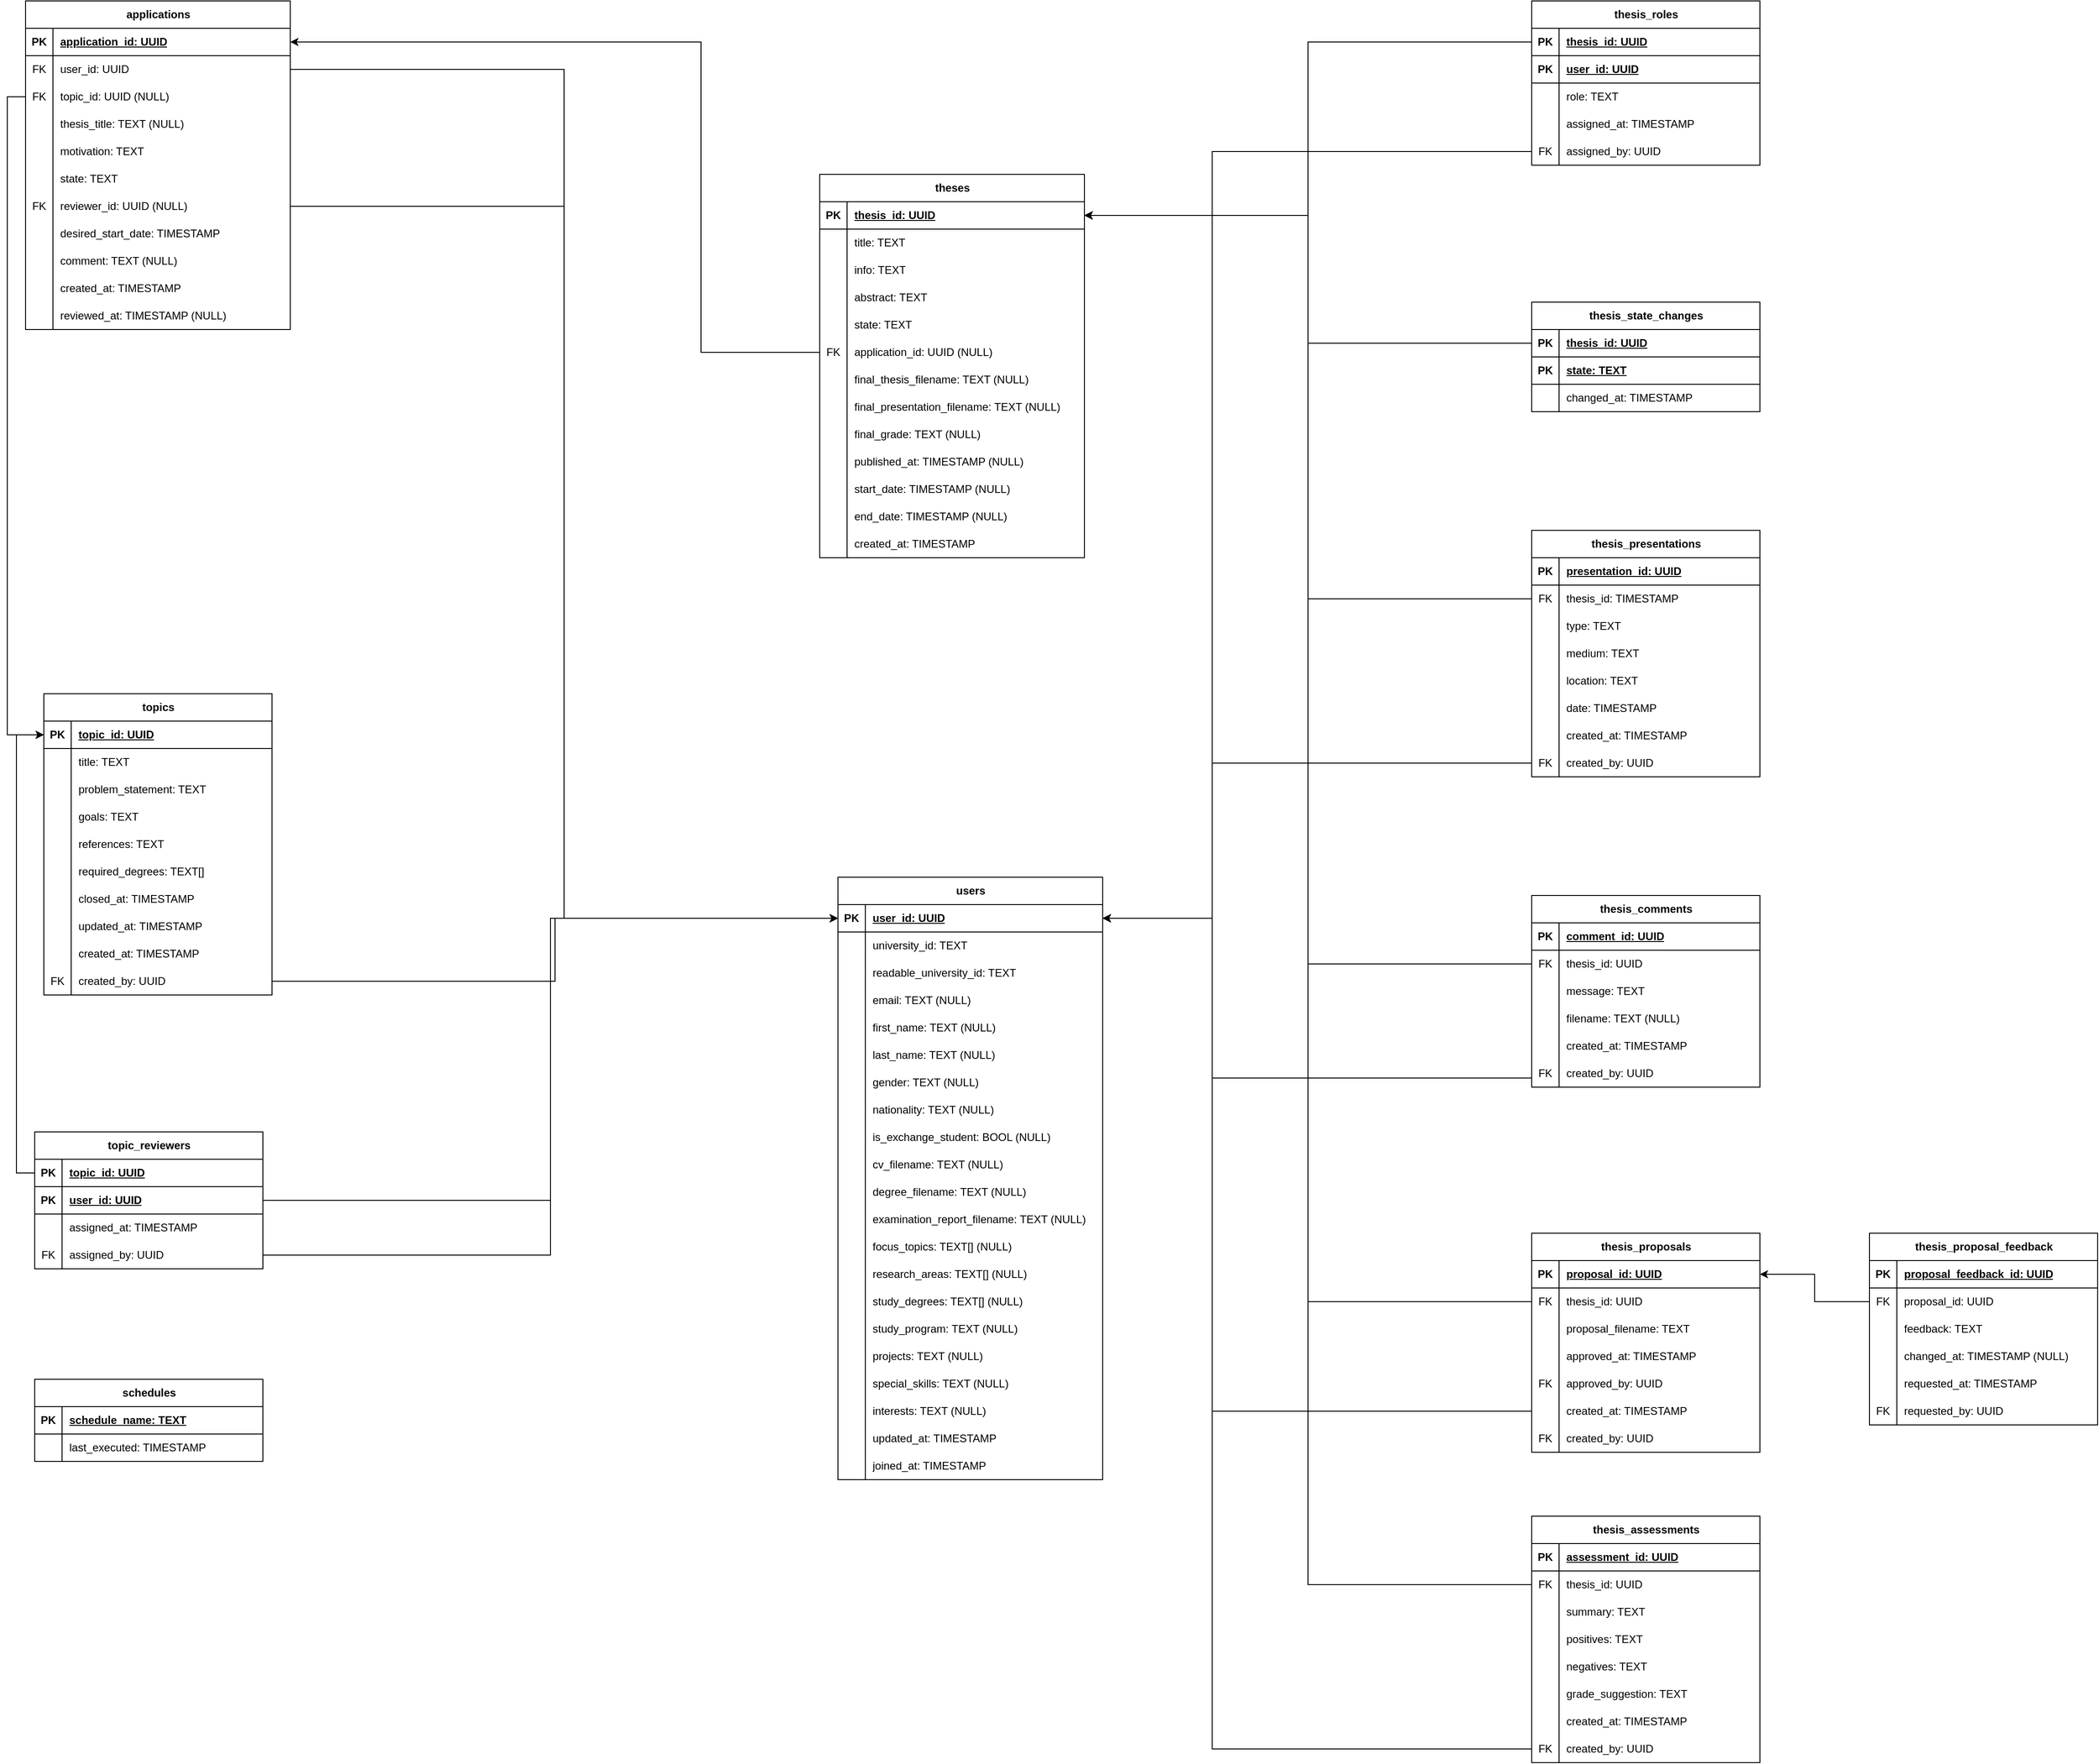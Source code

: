 <mxfile version="24.6.5" type="github">
  <diagram name="Page-1" id="2ca16b54-16f6-2749-3443-fa8db7711227">
    <mxGraphModel dx="5432" dy="2736" grid="1" gridSize="10" guides="1" tooltips="1" connect="1" arrows="1" fold="1" page="1" pageScale="1" pageWidth="1100" pageHeight="850" background="none" math="0" shadow="0">
      <root>
        <mxCell id="0" />
        <mxCell id="1" parent="0" />
        <mxCell id="fJA7OgXkG-7KYptQQTHX-3" value="users" style="shape=table;startSize=30;container=1;collapsible=1;childLayout=tableLayout;fixedRows=1;rowLines=0;fontStyle=1;align=center;resizeLast=1;html=1;" parent="1" vertex="1">
          <mxGeometry x="970" y="1040" width="290" height="660" as="geometry" />
        </mxCell>
        <mxCell id="fJA7OgXkG-7KYptQQTHX-4" value="" style="shape=tableRow;horizontal=0;startSize=0;swimlaneHead=0;swimlaneBody=0;fillColor=none;collapsible=0;dropTarget=0;points=[[0,0.5],[1,0.5]];portConstraint=eastwest;top=0;left=0;right=0;bottom=1;" parent="fJA7OgXkG-7KYptQQTHX-3" vertex="1">
          <mxGeometry y="30" width="290" height="30" as="geometry" />
        </mxCell>
        <mxCell id="fJA7OgXkG-7KYptQQTHX-5" value="PK" style="shape=partialRectangle;connectable=0;fillColor=none;top=0;left=0;bottom=0;right=0;fontStyle=1;overflow=hidden;whiteSpace=wrap;html=1;" parent="fJA7OgXkG-7KYptQQTHX-4" vertex="1">
          <mxGeometry width="30" height="30" as="geometry">
            <mxRectangle width="30" height="30" as="alternateBounds" />
          </mxGeometry>
        </mxCell>
        <mxCell id="fJA7OgXkG-7KYptQQTHX-6" value="user_id: UUID" style="shape=partialRectangle;connectable=0;fillColor=none;top=0;left=0;bottom=0;right=0;align=left;spacingLeft=6;fontStyle=5;overflow=hidden;whiteSpace=wrap;html=1;" parent="fJA7OgXkG-7KYptQQTHX-4" vertex="1">
          <mxGeometry x="30" width="260" height="30" as="geometry">
            <mxRectangle width="260" height="30" as="alternateBounds" />
          </mxGeometry>
        </mxCell>
        <mxCell id="fJA7OgXkG-7KYptQQTHX-7" value="" style="shape=tableRow;horizontal=0;startSize=0;swimlaneHead=0;swimlaneBody=0;fillColor=none;collapsible=0;dropTarget=0;points=[[0,0.5],[1,0.5]];portConstraint=eastwest;top=0;left=0;right=0;bottom=0;" parent="fJA7OgXkG-7KYptQQTHX-3" vertex="1">
          <mxGeometry y="60" width="290" height="30" as="geometry" />
        </mxCell>
        <mxCell id="fJA7OgXkG-7KYptQQTHX-8" value="" style="shape=partialRectangle;connectable=0;fillColor=none;top=0;left=0;bottom=0;right=0;editable=1;overflow=hidden;whiteSpace=wrap;html=1;" parent="fJA7OgXkG-7KYptQQTHX-7" vertex="1">
          <mxGeometry width="30" height="30" as="geometry">
            <mxRectangle width="30" height="30" as="alternateBounds" />
          </mxGeometry>
        </mxCell>
        <mxCell id="fJA7OgXkG-7KYptQQTHX-9" value="university_id: TEXT" style="shape=partialRectangle;connectable=0;fillColor=none;top=0;left=0;bottom=0;right=0;align=left;spacingLeft=6;overflow=hidden;whiteSpace=wrap;html=1;" parent="fJA7OgXkG-7KYptQQTHX-7" vertex="1">
          <mxGeometry x="30" width="260" height="30" as="geometry">
            <mxRectangle width="260" height="30" as="alternateBounds" />
          </mxGeometry>
        </mxCell>
        <mxCell id="fJA7OgXkG-7KYptQQTHX-10" value="" style="shape=tableRow;horizontal=0;startSize=0;swimlaneHead=0;swimlaneBody=0;fillColor=none;collapsible=0;dropTarget=0;points=[[0,0.5],[1,0.5]];portConstraint=eastwest;top=0;left=0;right=0;bottom=0;" parent="fJA7OgXkG-7KYptQQTHX-3" vertex="1">
          <mxGeometry y="90" width="290" height="30" as="geometry" />
        </mxCell>
        <mxCell id="fJA7OgXkG-7KYptQQTHX-11" value="" style="shape=partialRectangle;connectable=0;fillColor=none;top=0;left=0;bottom=0;right=0;editable=1;overflow=hidden;whiteSpace=wrap;html=1;" parent="fJA7OgXkG-7KYptQQTHX-10" vertex="1">
          <mxGeometry width="30" height="30" as="geometry">
            <mxRectangle width="30" height="30" as="alternateBounds" />
          </mxGeometry>
        </mxCell>
        <mxCell id="fJA7OgXkG-7KYptQQTHX-12" value="readable_university_id: TEXT&amp;nbsp;" style="shape=partialRectangle;connectable=0;fillColor=none;top=0;left=0;bottom=0;right=0;align=left;spacingLeft=6;overflow=hidden;whiteSpace=wrap;html=1;" parent="fJA7OgXkG-7KYptQQTHX-10" vertex="1">
          <mxGeometry x="30" width="260" height="30" as="geometry">
            <mxRectangle width="260" height="30" as="alternateBounds" />
          </mxGeometry>
        </mxCell>
        <mxCell id="fJA7OgXkG-7KYptQQTHX-13" value="" style="shape=tableRow;horizontal=0;startSize=0;swimlaneHead=0;swimlaneBody=0;fillColor=none;collapsible=0;dropTarget=0;points=[[0,0.5],[1,0.5]];portConstraint=eastwest;top=0;left=0;right=0;bottom=0;" parent="fJA7OgXkG-7KYptQQTHX-3" vertex="1">
          <mxGeometry y="120" width="290" height="30" as="geometry" />
        </mxCell>
        <mxCell id="fJA7OgXkG-7KYptQQTHX-14" value="" style="shape=partialRectangle;connectable=0;fillColor=none;top=0;left=0;bottom=0;right=0;editable=1;overflow=hidden;whiteSpace=wrap;html=1;" parent="fJA7OgXkG-7KYptQQTHX-13" vertex="1">
          <mxGeometry width="30" height="30" as="geometry">
            <mxRectangle width="30" height="30" as="alternateBounds" />
          </mxGeometry>
        </mxCell>
        <mxCell id="fJA7OgXkG-7KYptQQTHX-15" value="email: TEXT (NULL)" style="shape=partialRectangle;connectable=0;fillColor=none;top=0;left=0;bottom=0;right=0;align=left;spacingLeft=6;overflow=hidden;whiteSpace=wrap;html=1;" parent="fJA7OgXkG-7KYptQQTHX-13" vertex="1">
          <mxGeometry x="30" width="260" height="30" as="geometry">
            <mxRectangle width="260" height="30" as="alternateBounds" />
          </mxGeometry>
        </mxCell>
        <mxCell id="fJA7OgXkG-7KYptQQTHX-16" value="" style="shape=tableRow;horizontal=0;startSize=0;swimlaneHead=0;swimlaneBody=0;fillColor=none;collapsible=0;dropTarget=0;points=[[0,0.5],[1,0.5]];portConstraint=eastwest;top=0;left=0;right=0;bottom=0;" parent="fJA7OgXkG-7KYptQQTHX-3" vertex="1">
          <mxGeometry y="150" width="290" height="30" as="geometry" />
        </mxCell>
        <mxCell id="fJA7OgXkG-7KYptQQTHX-17" value="" style="shape=partialRectangle;connectable=0;fillColor=none;top=0;left=0;bottom=0;right=0;editable=1;overflow=hidden;whiteSpace=wrap;html=1;" parent="fJA7OgXkG-7KYptQQTHX-16" vertex="1">
          <mxGeometry width="30" height="30" as="geometry">
            <mxRectangle width="30" height="30" as="alternateBounds" />
          </mxGeometry>
        </mxCell>
        <mxCell id="fJA7OgXkG-7KYptQQTHX-18" value="first_name: TEXT (NULL)" style="shape=partialRectangle;connectable=0;fillColor=none;top=0;left=0;bottom=0;right=0;align=left;spacingLeft=6;overflow=hidden;whiteSpace=wrap;html=1;" parent="fJA7OgXkG-7KYptQQTHX-16" vertex="1">
          <mxGeometry x="30" width="260" height="30" as="geometry">
            <mxRectangle width="260" height="30" as="alternateBounds" />
          </mxGeometry>
        </mxCell>
        <mxCell id="fJA7OgXkG-7KYptQQTHX-19" value="" style="shape=tableRow;horizontal=0;startSize=0;swimlaneHead=0;swimlaneBody=0;fillColor=none;collapsible=0;dropTarget=0;points=[[0,0.5],[1,0.5]];portConstraint=eastwest;top=0;left=0;right=0;bottom=0;" parent="fJA7OgXkG-7KYptQQTHX-3" vertex="1">
          <mxGeometry y="180" width="290" height="30" as="geometry" />
        </mxCell>
        <mxCell id="fJA7OgXkG-7KYptQQTHX-20" value="" style="shape=partialRectangle;connectable=0;fillColor=none;top=0;left=0;bottom=0;right=0;editable=1;overflow=hidden;whiteSpace=wrap;html=1;" parent="fJA7OgXkG-7KYptQQTHX-19" vertex="1">
          <mxGeometry width="30" height="30" as="geometry">
            <mxRectangle width="30" height="30" as="alternateBounds" />
          </mxGeometry>
        </mxCell>
        <mxCell id="fJA7OgXkG-7KYptQQTHX-21" value="last_name: TEXT (NULL)" style="shape=partialRectangle;connectable=0;fillColor=none;top=0;left=0;bottom=0;right=0;align=left;spacingLeft=6;overflow=hidden;whiteSpace=wrap;html=1;" parent="fJA7OgXkG-7KYptQQTHX-19" vertex="1">
          <mxGeometry x="30" width="260" height="30" as="geometry">
            <mxRectangle width="260" height="30" as="alternateBounds" />
          </mxGeometry>
        </mxCell>
        <mxCell id="fJA7OgXkG-7KYptQQTHX-23" value="" style="shape=tableRow;horizontal=0;startSize=0;swimlaneHead=0;swimlaneBody=0;fillColor=none;collapsible=0;dropTarget=0;points=[[0,0.5],[1,0.5]];portConstraint=eastwest;top=0;left=0;right=0;bottom=0;" parent="fJA7OgXkG-7KYptQQTHX-3" vertex="1">
          <mxGeometry y="210" width="290" height="30" as="geometry" />
        </mxCell>
        <mxCell id="fJA7OgXkG-7KYptQQTHX-24" value="" style="shape=partialRectangle;connectable=0;fillColor=none;top=0;left=0;bottom=0;right=0;editable=1;overflow=hidden;whiteSpace=wrap;html=1;" parent="fJA7OgXkG-7KYptQQTHX-23" vertex="1">
          <mxGeometry width="30" height="30" as="geometry">
            <mxRectangle width="30" height="30" as="alternateBounds" />
          </mxGeometry>
        </mxCell>
        <mxCell id="fJA7OgXkG-7KYptQQTHX-25" value="gender: TEXT (NULL)" style="shape=partialRectangle;connectable=0;fillColor=none;top=0;left=0;bottom=0;right=0;align=left;spacingLeft=6;overflow=hidden;whiteSpace=wrap;html=1;" parent="fJA7OgXkG-7KYptQQTHX-23" vertex="1">
          <mxGeometry x="30" width="260" height="30" as="geometry">
            <mxRectangle width="260" height="30" as="alternateBounds" />
          </mxGeometry>
        </mxCell>
        <mxCell id="fJA7OgXkG-7KYptQQTHX-26" value="" style="shape=tableRow;horizontal=0;startSize=0;swimlaneHead=0;swimlaneBody=0;fillColor=none;collapsible=0;dropTarget=0;points=[[0,0.5],[1,0.5]];portConstraint=eastwest;top=0;left=0;right=0;bottom=0;" parent="fJA7OgXkG-7KYptQQTHX-3" vertex="1">
          <mxGeometry y="240" width="290" height="30" as="geometry" />
        </mxCell>
        <mxCell id="fJA7OgXkG-7KYptQQTHX-27" value="" style="shape=partialRectangle;connectable=0;fillColor=none;top=0;left=0;bottom=0;right=0;editable=1;overflow=hidden;whiteSpace=wrap;html=1;" parent="fJA7OgXkG-7KYptQQTHX-26" vertex="1">
          <mxGeometry width="30" height="30" as="geometry">
            <mxRectangle width="30" height="30" as="alternateBounds" />
          </mxGeometry>
        </mxCell>
        <mxCell id="fJA7OgXkG-7KYptQQTHX-28" value="nationality: TEXT (NULL)" style="shape=partialRectangle;connectable=0;fillColor=none;top=0;left=0;bottom=0;right=0;align=left;spacingLeft=6;overflow=hidden;whiteSpace=wrap;html=1;" parent="fJA7OgXkG-7KYptQQTHX-26" vertex="1">
          <mxGeometry x="30" width="260" height="30" as="geometry">
            <mxRectangle width="260" height="30" as="alternateBounds" />
          </mxGeometry>
        </mxCell>
        <mxCell id="fJA7OgXkG-7KYptQQTHX-29" value="" style="shape=tableRow;horizontal=0;startSize=0;swimlaneHead=0;swimlaneBody=0;fillColor=none;collapsible=0;dropTarget=0;points=[[0,0.5],[1,0.5]];portConstraint=eastwest;top=0;left=0;right=0;bottom=0;" parent="fJA7OgXkG-7KYptQQTHX-3" vertex="1">
          <mxGeometry y="270" width="290" height="30" as="geometry" />
        </mxCell>
        <mxCell id="fJA7OgXkG-7KYptQQTHX-30" value="" style="shape=partialRectangle;connectable=0;fillColor=none;top=0;left=0;bottom=0;right=0;editable=1;overflow=hidden;whiteSpace=wrap;html=1;" parent="fJA7OgXkG-7KYptQQTHX-29" vertex="1">
          <mxGeometry width="30" height="30" as="geometry">
            <mxRectangle width="30" height="30" as="alternateBounds" />
          </mxGeometry>
        </mxCell>
        <mxCell id="fJA7OgXkG-7KYptQQTHX-31" value="is_exchange_student: BOOL (NULL)" style="shape=partialRectangle;connectable=0;fillColor=none;top=0;left=0;bottom=0;right=0;align=left;spacingLeft=6;overflow=hidden;whiteSpace=wrap;html=1;" parent="fJA7OgXkG-7KYptQQTHX-29" vertex="1">
          <mxGeometry x="30" width="260" height="30" as="geometry">
            <mxRectangle width="260" height="30" as="alternateBounds" />
          </mxGeometry>
        </mxCell>
        <mxCell id="nJWm1sIYLLXVIg1Rju57-56" value="" style="shape=tableRow;horizontal=0;startSize=0;swimlaneHead=0;swimlaneBody=0;fillColor=none;collapsible=0;dropTarget=0;points=[[0,0.5],[1,0.5]];portConstraint=eastwest;top=0;left=0;right=0;bottom=0;" vertex="1" parent="fJA7OgXkG-7KYptQQTHX-3">
          <mxGeometry y="300" width="290" height="30" as="geometry" />
        </mxCell>
        <mxCell id="nJWm1sIYLLXVIg1Rju57-57" value="" style="shape=partialRectangle;connectable=0;fillColor=none;top=0;left=0;bottom=0;right=0;editable=1;overflow=hidden;whiteSpace=wrap;html=1;" vertex="1" parent="nJWm1sIYLLXVIg1Rju57-56">
          <mxGeometry width="30" height="30" as="geometry">
            <mxRectangle width="30" height="30" as="alternateBounds" />
          </mxGeometry>
        </mxCell>
        <mxCell id="nJWm1sIYLLXVIg1Rju57-58" value="cv_filename: TEXT (NULL)" style="shape=partialRectangle;connectable=0;fillColor=none;top=0;left=0;bottom=0;right=0;align=left;spacingLeft=6;overflow=hidden;whiteSpace=wrap;html=1;" vertex="1" parent="nJWm1sIYLLXVIg1Rju57-56">
          <mxGeometry x="30" width="260" height="30" as="geometry">
            <mxRectangle width="260" height="30" as="alternateBounds" />
          </mxGeometry>
        </mxCell>
        <mxCell id="nJWm1sIYLLXVIg1Rju57-59" value="" style="shape=tableRow;horizontal=0;startSize=0;swimlaneHead=0;swimlaneBody=0;fillColor=none;collapsible=0;dropTarget=0;points=[[0,0.5],[1,0.5]];portConstraint=eastwest;top=0;left=0;right=0;bottom=0;" vertex="1" parent="fJA7OgXkG-7KYptQQTHX-3">
          <mxGeometry y="330" width="290" height="30" as="geometry" />
        </mxCell>
        <mxCell id="nJWm1sIYLLXVIg1Rju57-60" value="" style="shape=partialRectangle;connectable=0;fillColor=none;top=0;left=0;bottom=0;right=0;editable=1;overflow=hidden;whiteSpace=wrap;html=1;" vertex="1" parent="nJWm1sIYLLXVIg1Rju57-59">
          <mxGeometry width="30" height="30" as="geometry">
            <mxRectangle width="30" height="30" as="alternateBounds" />
          </mxGeometry>
        </mxCell>
        <mxCell id="nJWm1sIYLLXVIg1Rju57-61" value="degree_filename: TEXT (NULL)" style="shape=partialRectangle;connectable=0;fillColor=none;top=0;left=0;bottom=0;right=0;align=left;spacingLeft=6;overflow=hidden;whiteSpace=wrap;html=1;" vertex="1" parent="nJWm1sIYLLXVIg1Rju57-59">
          <mxGeometry x="30" width="260" height="30" as="geometry">
            <mxRectangle width="260" height="30" as="alternateBounds" />
          </mxGeometry>
        </mxCell>
        <mxCell id="nJWm1sIYLLXVIg1Rju57-62" value="" style="shape=tableRow;horizontal=0;startSize=0;swimlaneHead=0;swimlaneBody=0;fillColor=none;collapsible=0;dropTarget=0;points=[[0,0.5],[1,0.5]];portConstraint=eastwest;top=0;left=0;right=0;bottom=0;" vertex="1" parent="fJA7OgXkG-7KYptQQTHX-3">
          <mxGeometry y="360" width="290" height="30" as="geometry" />
        </mxCell>
        <mxCell id="nJWm1sIYLLXVIg1Rju57-63" value="" style="shape=partialRectangle;connectable=0;fillColor=none;top=0;left=0;bottom=0;right=0;editable=1;overflow=hidden;whiteSpace=wrap;html=1;" vertex="1" parent="nJWm1sIYLLXVIg1Rju57-62">
          <mxGeometry width="30" height="30" as="geometry">
            <mxRectangle width="30" height="30" as="alternateBounds" />
          </mxGeometry>
        </mxCell>
        <mxCell id="nJWm1sIYLLXVIg1Rju57-64" value="examination_report_filename: TEXT (NULL)" style="shape=partialRectangle;connectable=0;fillColor=none;top=0;left=0;bottom=0;right=0;align=left;spacingLeft=6;overflow=hidden;whiteSpace=wrap;html=1;" vertex="1" parent="nJWm1sIYLLXVIg1Rju57-62">
          <mxGeometry x="30" width="260" height="30" as="geometry">
            <mxRectangle width="260" height="30" as="alternateBounds" />
          </mxGeometry>
        </mxCell>
        <mxCell id="fJA7OgXkG-7KYptQQTHX-32" value="" style="shape=tableRow;horizontal=0;startSize=0;swimlaneHead=0;swimlaneBody=0;fillColor=none;collapsible=0;dropTarget=0;points=[[0,0.5],[1,0.5]];portConstraint=eastwest;top=0;left=0;right=0;bottom=0;" parent="fJA7OgXkG-7KYptQQTHX-3" vertex="1">
          <mxGeometry y="390" width="290" height="30" as="geometry" />
        </mxCell>
        <mxCell id="fJA7OgXkG-7KYptQQTHX-33" value="" style="shape=partialRectangle;connectable=0;fillColor=none;top=0;left=0;bottom=0;right=0;editable=1;overflow=hidden;whiteSpace=wrap;html=1;" parent="fJA7OgXkG-7KYptQQTHX-32" vertex="1">
          <mxGeometry width="30" height="30" as="geometry">
            <mxRectangle width="30" height="30" as="alternateBounds" />
          </mxGeometry>
        </mxCell>
        <mxCell id="fJA7OgXkG-7KYptQQTHX-34" value="focus_topics: TEXT[] (NULL)" style="shape=partialRectangle;connectable=0;fillColor=none;top=0;left=0;bottom=0;right=0;align=left;spacingLeft=6;overflow=hidden;whiteSpace=wrap;html=1;" parent="fJA7OgXkG-7KYptQQTHX-32" vertex="1">
          <mxGeometry x="30" width="260" height="30" as="geometry">
            <mxRectangle width="260" height="30" as="alternateBounds" />
          </mxGeometry>
        </mxCell>
        <mxCell id="fJA7OgXkG-7KYptQQTHX-38" value="" style="shape=tableRow;horizontal=0;startSize=0;swimlaneHead=0;swimlaneBody=0;fillColor=none;collapsible=0;dropTarget=0;points=[[0,0.5],[1,0.5]];portConstraint=eastwest;top=0;left=0;right=0;bottom=0;" parent="fJA7OgXkG-7KYptQQTHX-3" vertex="1">
          <mxGeometry y="420" width="290" height="30" as="geometry" />
        </mxCell>
        <mxCell id="fJA7OgXkG-7KYptQQTHX-39" value="" style="shape=partialRectangle;connectable=0;fillColor=none;top=0;left=0;bottom=0;right=0;editable=1;overflow=hidden;whiteSpace=wrap;html=1;" parent="fJA7OgXkG-7KYptQQTHX-38" vertex="1">
          <mxGeometry width="30" height="30" as="geometry">
            <mxRectangle width="30" height="30" as="alternateBounds" />
          </mxGeometry>
        </mxCell>
        <mxCell id="fJA7OgXkG-7KYptQQTHX-40" value="research_areas: TEXT[] (NULL)" style="shape=partialRectangle;connectable=0;fillColor=none;top=0;left=0;bottom=0;right=0;align=left;spacingLeft=6;overflow=hidden;whiteSpace=wrap;html=1;" parent="fJA7OgXkG-7KYptQQTHX-38" vertex="1">
          <mxGeometry x="30" width="260" height="30" as="geometry">
            <mxRectangle width="260" height="30" as="alternateBounds" />
          </mxGeometry>
        </mxCell>
        <mxCell id="fJA7OgXkG-7KYptQQTHX-41" value="" style="shape=tableRow;horizontal=0;startSize=0;swimlaneHead=0;swimlaneBody=0;fillColor=none;collapsible=0;dropTarget=0;points=[[0,0.5],[1,0.5]];portConstraint=eastwest;top=0;left=0;right=0;bottom=0;" parent="fJA7OgXkG-7KYptQQTHX-3" vertex="1">
          <mxGeometry y="450" width="290" height="30" as="geometry" />
        </mxCell>
        <mxCell id="fJA7OgXkG-7KYptQQTHX-42" value="" style="shape=partialRectangle;connectable=0;fillColor=none;top=0;left=0;bottom=0;right=0;editable=1;overflow=hidden;whiteSpace=wrap;html=1;" parent="fJA7OgXkG-7KYptQQTHX-41" vertex="1">
          <mxGeometry width="30" height="30" as="geometry">
            <mxRectangle width="30" height="30" as="alternateBounds" />
          </mxGeometry>
        </mxCell>
        <mxCell id="fJA7OgXkG-7KYptQQTHX-43" value="study_degrees: TEXT[] (NULL)" style="shape=partialRectangle;connectable=0;fillColor=none;top=0;left=0;bottom=0;right=0;align=left;spacingLeft=6;overflow=hidden;whiteSpace=wrap;html=1;" parent="fJA7OgXkG-7KYptQQTHX-41" vertex="1">
          <mxGeometry x="30" width="260" height="30" as="geometry">
            <mxRectangle width="260" height="30" as="alternateBounds" />
          </mxGeometry>
        </mxCell>
        <mxCell id="fJA7OgXkG-7KYptQQTHX-44" value="" style="shape=tableRow;horizontal=0;startSize=0;swimlaneHead=0;swimlaneBody=0;fillColor=none;collapsible=0;dropTarget=0;points=[[0,0.5],[1,0.5]];portConstraint=eastwest;top=0;left=0;right=0;bottom=0;" parent="fJA7OgXkG-7KYptQQTHX-3" vertex="1">
          <mxGeometry y="480" width="290" height="30" as="geometry" />
        </mxCell>
        <mxCell id="fJA7OgXkG-7KYptQQTHX-45" value="" style="shape=partialRectangle;connectable=0;fillColor=none;top=0;left=0;bottom=0;right=0;editable=1;overflow=hidden;whiteSpace=wrap;html=1;" parent="fJA7OgXkG-7KYptQQTHX-44" vertex="1">
          <mxGeometry width="30" height="30" as="geometry">
            <mxRectangle width="30" height="30" as="alternateBounds" />
          </mxGeometry>
        </mxCell>
        <mxCell id="fJA7OgXkG-7KYptQQTHX-46" value="study_program: TEXT (NULL)" style="shape=partialRectangle;connectable=0;fillColor=none;top=0;left=0;bottom=0;right=0;align=left;spacingLeft=6;overflow=hidden;whiteSpace=wrap;html=1;" parent="fJA7OgXkG-7KYptQQTHX-44" vertex="1">
          <mxGeometry x="30" width="260" height="30" as="geometry">
            <mxRectangle width="260" height="30" as="alternateBounds" />
          </mxGeometry>
        </mxCell>
        <mxCell id="fJA7OgXkG-7KYptQQTHX-47" value="" style="shape=tableRow;horizontal=0;startSize=0;swimlaneHead=0;swimlaneBody=0;fillColor=none;collapsible=0;dropTarget=0;points=[[0,0.5],[1,0.5]];portConstraint=eastwest;top=0;left=0;right=0;bottom=0;" parent="fJA7OgXkG-7KYptQQTHX-3" vertex="1">
          <mxGeometry y="510" width="290" height="30" as="geometry" />
        </mxCell>
        <mxCell id="fJA7OgXkG-7KYptQQTHX-48" value="" style="shape=partialRectangle;connectable=0;fillColor=none;top=0;left=0;bottom=0;right=0;editable=1;overflow=hidden;whiteSpace=wrap;html=1;" parent="fJA7OgXkG-7KYptQQTHX-47" vertex="1">
          <mxGeometry width="30" height="30" as="geometry">
            <mxRectangle width="30" height="30" as="alternateBounds" />
          </mxGeometry>
        </mxCell>
        <mxCell id="fJA7OgXkG-7KYptQQTHX-49" value="projects: TEXT (NULL)" style="shape=partialRectangle;connectable=0;fillColor=none;top=0;left=0;bottom=0;right=0;align=left;spacingLeft=6;overflow=hidden;whiteSpace=wrap;html=1;" parent="fJA7OgXkG-7KYptQQTHX-47" vertex="1">
          <mxGeometry x="30" width="260" height="30" as="geometry">
            <mxRectangle width="260" height="30" as="alternateBounds" />
          </mxGeometry>
        </mxCell>
        <mxCell id="fJA7OgXkG-7KYptQQTHX-50" value="" style="shape=tableRow;horizontal=0;startSize=0;swimlaneHead=0;swimlaneBody=0;fillColor=none;collapsible=0;dropTarget=0;points=[[0,0.5],[1,0.5]];portConstraint=eastwest;top=0;left=0;right=0;bottom=0;" parent="fJA7OgXkG-7KYptQQTHX-3" vertex="1">
          <mxGeometry y="540" width="290" height="30" as="geometry" />
        </mxCell>
        <mxCell id="fJA7OgXkG-7KYptQQTHX-51" value="" style="shape=partialRectangle;connectable=0;fillColor=none;top=0;left=0;bottom=0;right=0;editable=1;overflow=hidden;whiteSpace=wrap;html=1;" parent="fJA7OgXkG-7KYptQQTHX-50" vertex="1">
          <mxGeometry width="30" height="30" as="geometry">
            <mxRectangle width="30" height="30" as="alternateBounds" />
          </mxGeometry>
        </mxCell>
        <mxCell id="fJA7OgXkG-7KYptQQTHX-52" value="special_skills: TEXT (NULL)" style="shape=partialRectangle;connectable=0;fillColor=none;top=0;left=0;bottom=0;right=0;align=left;spacingLeft=6;overflow=hidden;whiteSpace=wrap;html=1;" parent="fJA7OgXkG-7KYptQQTHX-50" vertex="1">
          <mxGeometry x="30" width="260" height="30" as="geometry">
            <mxRectangle width="260" height="30" as="alternateBounds" />
          </mxGeometry>
        </mxCell>
        <mxCell id="fJA7OgXkG-7KYptQQTHX-35" value="" style="shape=tableRow;horizontal=0;startSize=0;swimlaneHead=0;swimlaneBody=0;fillColor=none;collapsible=0;dropTarget=0;points=[[0,0.5],[1,0.5]];portConstraint=eastwest;top=0;left=0;right=0;bottom=0;" parent="fJA7OgXkG-7KYptQQTHX-3" vertex="1">
          <mxGeometry y="570" width="290" height="30" as="geometry" />
        </mxCell>
        <mxCell id="fJA7OgXkG-7KYptQQTHX-36" value="" style="shape=partialRectangle;connectable=0;fillColor=none;top=0;left=0;bottom=0;right=0;editable=1;overflow=hidden;whiteSpace=wrap;html=1;" parent="fJA7OgXkG-7KYptQQTHX-35" vertex="1">
          <mxGeometry width="30" height="30" as="geometry">
            <mxRectangle width="30" height="30" as="alternateBounds" />
          </mxGeometry>
        </mxCell>
        <mxCell id="fJA7OgXkG-7KYptQQTHX-37" value="interests: TEXT (NULL)" style="shape=partialRectangle;connectable=0;fillColor=none;top=0;left=0;bottom=0;right=0;align=left;spacingLeft=6;overflow=hidden;whiteSpace=wrap;html=1;" parent="fJA7OgXkG-7KYptQQTHX-35" vertex="1">
          <mxGeometry x="30" width="260" height="30" as="geometry">
            <mxRectangle width="260" height="30" as="alternateBounds" />
          </mxGeometry>
        </mxCell>
        <mxCell id="fJA7OgXkG-7KYptQQTHX-53" value="" style="shape=tableRow;horizontal=0;startSize=0;swimlaneHead=0;swimlaneBody=0;fillColor=none;collapsible=0;dropTarget=0;points=[[0,0.5],[1,0.5]];portConstraint=eastwest;top=0;left=0;right=0;bottom=0;" parent="fJA7OgXkG-7KYptQQTHX-3" vertex="1">
          <mxGeometry y="600" width="290" height="30" as="geometry" />
        </mxCell>
        <mxCell id="fJA7OgXkG-7KYptQQTHX-54" value="" style="shape=partialRectangle;connectable=0;fillColor=none;top=0;left=0;bottom=0;right=0;editable=1;overflow=hidden;whiteSpace=wrap;html=1;" parent="fJA7OgXkG-7KYptQQTHX-53" vertex="1">
          <mxGeometry width="30" height="30" as="geometry">
            <mxRectangle width="30" height="30" as="alternateBounds" />
          </mxGeometry>
        </mxCell>
        <mxCell id="fJA7OgXkG-7KYptQQTHX-55" value="updated_at: TIMESTAMP" style="shape=partialRectangle;connectable=0;fillColor=none;top=0;left=0;bottom=0;right=0;align=left;spacingLeft=6;overflow=hidden;whiteSpace=wrap;html=1;" parent="fJA7OgXkG-7KYptQQTHX-53" vertex="1">
          <mxGeometry x="30" width="260" height="30" as="geometry">
            <mxRectangle width="260" height="30" as="alternateBounds" />
          </mxGeometry>
        </mxCell>
        <mxCell id="fJA7OgXkG-7KYptQQTHX-56" value="" style="shape=tableRow;horizontal=0;startSize=0;swimlaneHead=0;swimlaneBody=0;fillColor=none;collapsible=0;dropTarget=0;points=[[0,0.5],[1,0.5]];portConstraint=eastwest;top=0;left=0;right=0;bottom=0;" parent="fJA7OgXkG-7KYptQQTHX-3" vertex="1">
          <mxGeometry y="630" width="290" height="30" as="geometry" />
        </mxCell>
        <mxCell id="fJA7OgXkG-7KYptQQTHX-57" value="" style="shape=partialRectangle;connectable=0;fillColor=none;top=0;left=0;bottom=0;right=0;editable=1;overflow=hidden;whiteSpace=wrap;html=1;" parent="fJA7OgXkG-7KYptQQTHX-56" vertex="1">
          <mxGeometry width="30" height="30" as="geometry">
            <mxRectangle width="30" height="30" as="alternateBounds" />
          </mxGeometry>
        </mxCell>
        <mxCell id="fJA7OgXkG-7KYptQQTHX-58" value="joined_at: TIMESTAMP" style="shape=partialRectangle;connectable=0;fillColor=none;top=0;left=0;bottom=0;right=0;align=left;spacingLeft=6;overflow=hidden;whiteSpace=wrap;html=1;" parent="fJA7OgXkG-7KYptQQTHX-56" vertex="1">
          <mxGeometry x="30" width="260" height="30" as="geometry">
            <mxRectangle width="260" height="30" as="alternateBounds" />
          </mxGeometry>
        </mxCell>
        <mxCell id="fJA7OgXkG-7KYptQQTHX-59" value="applications" style="shape=table;startSize=30;container=1;collapsible=1;childLayout=tableLayout;fixedRows=1;rowLines=0;fontStyle=1;align=center;resizeLast=1;html=1;" parent="1" vertex="1">
          <mxGeometry x="80" y="80" width="290" height="360" as="geometry" />
        </mxCell>
        <mxCell id="fJA7OgXkG-7KYptQQTHX-60" value="" style="shape=tableRow;horizontal=0;startSize=0;swimlaneHead=0;swimlaneBody=0;fillColor=none;collapsible=0;dropTarget=0;points=[[0,0.5],[1,0.5]];portConstraint=eastwest;top=0;left=0;right=0;bottom=1;" parent="fJA7OgXkG-7KYptQQTHX-59" vertex="1">
          <mxGeometry y="30" width="290" height="30" as="geometry" />
        </mxCell>
        <mxCell id="fJA7OgXkG-7KYptQQTHX-61" value="PK" style="shape=partialRectangle;connectable=0;fillColor=none;top=0;left=0;bottom=0;right=0;fontStyle=1;overflow=hidden;whiteSpace=wrap;html=1;" parent="fJA7OgXkG-7KYptQQTHX-60" vertex="1">
          <mxGeometry width="30" height="30" as="geometry">
            <mxRectangle width="30" height="30" as="alternateBounds" />
          </mxGeometry>
        </mxCell>
        <mxCell id="fJA7OgXkG-7KYptQQTHX-62" value="application_id: UUID" style="shape=partialRectangle;connectable=0;fillColor=none;top=0;left=0;bottom=0;right=0;align=left;spacingLeft=6;fontStyle=5;overflow=hidden;whiteSpace=wrap;html=1;" parent="fJA7OgXkG-7KYptQQTHX-60" vertex="1">
          <mxGeometry x="30" width="260" height="30" as="geometry">
            <mxRectangle width="260" height="30" as="alternateBounds" />
          </mxGeometry>
        </mxCell>
        <mxCell id="fJA7OgXkG-7KYptQQTHX-63" value="" style="shape=tableRow;horizontal=0;startSize=0;swimlaneHead=0;swimlaneBody=0;fillColor=none;collapsible=0;dropTarget=0;points=[[0,0.5],[1,0.5]];portConstraint=eastwest;top=0;left=0;right=0;bottom=0;" parent="fJA7OgXkG-7KYptQQTHX-59" vertex="1">
          <mxGeometry y="60" width="290" height="30" as="geometry" />
        </mxCell>
        <mxCell id="fJA7OgXkG-7KYptQQTHX-64" value="FK" style="shape=partialRectangle;connectable=0;fillColor=none;top=0;left=0;bottom=0;right=0;editable=1;overflow=hidden;whiteSpace=wrap;html=1;" parent="fJA7OgXkG-7KYptQQTHX-63" vertex="1">
          <mxGeometry width="30" height="30" as="geometry">
            <mxRectangle width="30" height="30" as="alternateBounds" />
          </mxGeometry>
        </mxCell>
        <mxCell id="fJA7OgXkG-7KYptQQTHX-65" value="user_id: UUID" style="shape=partialRectangle;connectable=0;fillColor=none;top=0;left=0;bottom=0;right=0;align=left;spacingLeft=6;overflow=hidden;whiteSpace=wrap;html=1;" parent="fJA7OgXkG-7KYptQQTHX-63" vertex="1">
          <mxGeometry x="30" width="260" height="30" as="geometry">
            <mxRectangle width="260" height="30" as="alternateBounds" />
          </mxGeometry>
        </mxCell>
        <mxCell id="fJA7OgXkG-7KYptQQTHX-66" value="" style="shape=tableRow;horizontal=0;startSize=0;swimlaneHead=0;swimlaneBody=0;fillColor=none;collapsible=0;dropTarget=0;points=[[0,0.5],[1,0.5]];portConstraint=eastwest;top=0;left=0;right=0;bottom=0;" parent="fJA7OgXkG-7KYptQQTHX-59" vertex="1">
          <mxGeometry y="90" width="290" height="30" as="geometry" />
        </mxCell>
        <mxCell id="fJA7OgXkG-7KYptQQTHX-67" value="FK" style="shape=partialRectangle;connectable=0;fillColor=none;top=0;left=0;bottom=0;right=0;editable=1;overflow=hidden;whiteSpace=wrap;html=1;" parent="fJA7OgXkG-7KYptQQTHX-66" vertex="1">
          <mxGeometry width="30" height="30" as="geometry">
            <mxRectangle width="30" height="30" as="alternateBounds" />
          </mxGeometry>
        </mxCell>
        <mxCell id="fJA7OgXkG-7KYptQQTHX-68" value="topic_id: UUID (NULL)" style="shape=partialRectangle;connectable=0;fillColor=none;top=0;left=0;bottom=0;right=0;align=left;spacingLeft=6;overflow=hidden;whiteSpace=wrap;html=1;" parent="fJA7OgXkG-7KYptQQTHX-66" vertex="1">
          <mxGeometry x="30" width="260" height="30" as="geometry">
            <mxRectangle width="260" height="30" as="alternateBounds" />
          </mxGeometry>
        </mxCell>
        <mxCell id="fJA7OgXkG-7KYptQQTHX-69" value="" style="shape=tableRow;horizontal=0;startSize=0;swimlaneHead=0;swimlaneBody=0;fillColor=none;collapsible=0;dropTarget=0;points=[[0,0.5],[1,0.5]];portConstraint=eastwest;top=0;left=0;right=0;bottom=0;" parent="fJA7OgXkG-7KYptQQTHX-59" vertex="1">
          <mxGeometry y="120" width="290" height="30" as="geometry" />
        </mxCell>
        <mxCell id="fJA7OgXkG-7KYptQQTHX-70" value="" style="shape=partialRectangle;connectable=0;fillColor=none;top=0;left=0;bottom=0;right=0;editable=1;overflow=hidden;whiteSpace=wrap;html=1;" parent="fJA7OgXkG-7KYptQQTHX-69" vertex="1">
          <mxGeometry width="30" height="30" as="geometry">
            <mxRectangle width="30" height="30" as="alternateBounds" />
          </mxGeometry>
        </mxCell>
        <mxCell id="fJA7OgXkG-7KYptQQTHX-71" value="thesis_title: TEXT (NULL)" style="shape=partialRectangle;connectable=0;fillColor=none;top=0;left=0;bottom=0;right=0;align=left;spacingLeft=6;overflow=hidden;whiteSpace=wrap;html=1;" parent="fJA7OgXkG-7KYptQQTHX-69" vertex="1">
          <mxGeometry x="30" width="260" height="30" as="geometry">
            <mxRectangle width="260" height="30" as="alternateBounds" />
          </mxGeometry>
        </mxCell>
        <mxCell id="fJA7OgXkG-7KYptQQTHX-72" value="" style="shape=tableRow;horizontal=0;startSize=0;swimlaneHead=0;swimlaneBody=0;fillColor=none;collapsible=0;dropTarget=0;points=[[0,0.5],[1,0.5]];portConstraint=eastwest;top=0;left=0;right=0;bottom=0;" parent="fJA7OgXkG-7KYptQQTHX-59" vertex="1">
          <mxGeometry y="150" width="290" height="30" as="geometry" />
        </mxCell>
        <mxCell id="fJA7OgXkG-7KYptQQTHX-73" value="" style="shape=partialRectangle;connectable=0;fillColor=none;top=0;left=0;bottom=0;right=0;editable=1;overflow=hidden;whiteSpace=wrap;html=1;" parent="fJA7OgXkG-7KYptQQTHX-72" vertex="1">
          <mxGeometry width="30" height="30" as="geometry">
            <mxRectangle width="30" height="30" as="alternateBounds" />
          </mxGeometry>
        </mxCell>
        <mxCell id="fJA7OgXkG-7KYptQQTHX-74" value="motivation: TEXT" style="shape=partialRectangle;connectable=0;fillColor=none;top=0;left=0;bottom=0;right=0;align=left;spacingLeft=6;overflow=hidden;whiteSpace=wrap;html=1;" parent="fJA7OgXkG-7KYptQQTHX-72" vertex="1">
          <mxGeometry x="30" width="260" height="30" as="geometry">
            <mxRectangle width="260" height="30" as="alternateBounds" />
          </mxGeometry>
        </mxCell>
        <mxCell id="fJA7OgXkG-7KYptQQTHX-75" value="" style="shape=tableRow;horizontal=0;startSize=0;swimlaneHead=0;swimlaneBody=0;fillColor=none;collapsible=0;dropTarget=0;points=[[0,0.5],[1,0.5]];portConstraint=eastwest;top=0;left=0;right=0;bottom=0;" parent="fJA7OgXkG-7KYptQQTHX-59" vertex="1">
          <mxGeometry y="180" width="290" height="30" as="geometry" />
        </mxCell>
        <mxCell id="fJA7OgXkG-7KYptQQTHX-76" value="" style="shape=partialRectangle;connectable=0;fillColor=none;top=0;left=0;bottom=0;right=0;editable=1;overflow=hidden;whiteSpace=wrap;html=1;" parent="fJA7OgXkG-7KYptQQTHX-75" vertex="1">
          <mxGeometry width="30" height="30" as="geometry">
            <mxRectangle width="30" height="30" as="alternateBounds" />
          </mxGeometry>
        </mxCell>
        <mxCell id="fJA7OgXkG-7KYptQQTHX-77" value="state: TEXT" style="shape=partialRectangle;connectable=0;fillColor=none;top=0;left=0;bottom=0;right=0;align=left;spacingLeft=6;overflow=hidden;whiteSpace=wrap;html=1;" parent="fJA7OgXkG-7KYptQQTHX-75" vertex="1">
          <mxGeometry x="30" width="260" height="30" as="geometry">
            <mxRectangle width="260" height="30" as="alternateBounds" />
          </mxGeometry>
        </mxCell>
        <mxCell id="fJA7OgXkG-7KYptQQTHX-78" value="" style="shape=tableRow;horizontal=0;startSize=0;swimlaneHead=0;swimlaneBody=0;fillColor=none;collapsible=0;dropTarget=0;points=[[0,0.5],[1,0.5]];portConstraint=eastwest;top=0;left=0;right=0;bottom=0;" parent="fJA7OgXkG-7KYptQQTHX-59" vertex="1">
          <mxGeometry y="210" width="290" height="30" as="geometry" />
        </mxCell>
        <mxCell id="fJA7OgXkG-7KYptQQTHX-79" value="FK" style="shape=partialRectangle;connectable=0;fillColor=none;top=0;left=0;bottom=0;right=0;editable=1;overflow=hidden;whiteSpace=wrap;html=1;" parent="fJA7OgXkG-7KYptQQTHX-78" vertex="1">
          <mxGeometry width="30" height="30" as="geometry">
            <mxRectangle width="30" height="30" as="alternateBounds" />
          </mxGeometry>
        </mxCell>
        <mxCell id="fJA7OgXkG-7KYptQQTHX-80" value="reviewer_id: UUID (NULL)" style="shape=partialRectangle;connectable=0;fillColor=none;top=0;left=0;bottom=0;right=0;align=left;spacingLeft=6;overflow=hidden;whiteSpace=wrap;html=1;" parent="fJA7OgXkG-7KYptQQTHX-78" vertex="1">
          <mxGeometry x="30" width="260" height="30" as="geometry">
            <mxRectangle width="260" height="30" as="alternateBounds" />
          </mxGeometry>
        </mxCell>
        <mxCell id="fJA7OgXkG-7KYptQQTHX-81" value="" style="shape=tableRow;horizontal=0;startSize=0;swimlaneHead=0;swimlaneBody=0;fillColor=none;collapsible=0;dropTarget=0;points=[[0,0.5],[1,0.5]];portConstraint=eastwest;top=0;left=0;right=0;bottom=0;" parent="fJA7OgXkG-7KYptQQTHX-59" vertex="1">
          <mxGeometry y="240" width="290" height="30" as="geometry" />
        </mxCell>
        <mxCell id="fJA7OgXkG-7KYptQQTHX-82" value="" style="shape=partialRectangle;connectable=0;fillColor=none;top=0;left=0;bottom=0;right=0;editable=1;overflow=hidden;whiteSpace=wrap;html=1;" parent="fJA7OgXkG-7KYptQQTHX-81" vertex="1">
          <mxGeometry width="30" height="30" as="geometry">
            <mxRectangle width="30" height="30" as="alternateBounds" />
          </mxGeometry>
        </mxCell>
        <mxCell id="fJA7OgXkG-7KYptQQTHX-83" value="desired_start_date: TIMESTAMP" style="shape=partialRectangle;connectable=0;fillColor=none;top=0;left=0;bottom=0;right=0;align=left;spacingLeft=6;overflow=hidden;whiteSpace=wrap;html=1;" parent="fJA7OgXkG-7KYptQQTHX-81" vertex="1">
          <mxGeometry x="30" width="260" height="30" as="geometry">
            <mxRectangle width="260" height="30" as="alternateBounds" />
          </mxGeometry>
        </mxCell>
        <mxCell id="fJA7OgXkG-7KYptQQTHX-84" value="" style="shape=tableRow;horizontal=0;startSize=0;swimlaneHead=0;swimlaneBody=0;fillColor=none;collapsible=0;dropTarget=0;points=[[0,0.5],[1,0.5]];portConstraint=eastwest;top=0;left=0;right=0;bottom=0;" parent="fJA7OgXkG-7KYptQQTHX-59" vertex="1">
          <mxGeometry y="270" width="290" height="30" as="geometry" />
        </mxCell>
        <mxCell id="fJA7OgXkG-7KYptQQTHX-85" value="" style="shape=partialRectangle;connectable=0;fillColor=none;top=0;left=0;bottom=0;right=0;editable=1;overflow=hidden;whiteSpace=wrap;html=1;" parent="fJA7OgXkG-7KYptQQTHX-84" vertex="1">
          <mxGeometry width="30" height="30" as="geometry">
            <mxRectangle width="30" height="30" as="alternateBounds" />
          </mxGeometry>
        </mxCell>
        <mxCell id="fJA7OgXkG-7KYptQQTHX-86" value="comment: TEXT (NULL)" style="shape=partialRectangle;connectable=0;fillColor=none;top=0;left=0;bottom=0;right=0;align=left;spacingLeft=6;overflow=hidden;whiteSpace=wrap;html=1;" parent="fJA7OgXkG-7KYptQQTHX-84" vertex="1">
          <mxGeometry x="30" width="260" height="30" as="geometry">
            <mxRectangle width="260" height="30" as="alternateBounds" />
          </mxGeometry>
        </mxCell>
        <mxCell id="fJA7OgXkG-7KYptQQTHX-87" value="" style="shape=tableRow;horizontal=0;startSize=0;swimlaneHead=0;swimlaneBody=0;fillColor=none;collapsible=0;dropTarget=0;points=[[0,0.5],[1,0.5]];portConstraint=eastwest;top=0;left=0;right=0;bottom=0;" parent="fJA7OgXkG-7KYptQQTHX-59" vertex="1">
          <mxGeometry y="300" width="290" height="30" as="geometry" />
        </mxCell>
        <mxCell id="fJA7OgXkG-7KYptQQTHX-88" value="" style="shape=partialRectangle;connectable=0;fillColor=none;top=0;left=0;bottom=0;right=0;editable=1;overflow=hidden;whiteSpace=wrap;html=1;" parent="fJA7OgXkG-7KYptQQTHX-87" vertex="1">
          <mxGeometry width="30" height="30" as="geometry">
            <mxRectangle width="30" height="30" as="alternateBounds" />
          </mxGeometry>
        </mxCell>
        <mxCell id="fJA7OgXkG-7KYptQQTHX-89" value="created_at: TIMESTAMP" style="shape=partialRectangle;connectable=0;fillColor=none;top=0;left=0;bottom=0;right=0;align=left;spacingLeft=6;overflow=hidden;whiteSpace=wrap;html=1;" parent="fJA7OgXkG-7KYptQQTHX-87" vertex="1">
          <mxGeometry x="30" width="260" height="30" as="geometry">
            <mxRectangle width="260" height="30" as="alternateBounds" />
          </mxGeometry>
        </mxCell>
        <mxCell id="fJA7OgXkG-7KYptQQTHX-90" value="" style="shape=tableRow;horizontal=0;startSize=0;swimlaneHead=0;swimlaneBody=0;fillColor=none;collapsible=0;dropTarget=0;points=[[0,0.5],[1,0.5]];portConstraint=eastwest;top=0;left=0;right=0;bottom=0;" parent="fJA7OgXkG-7KYptQQTHX-59" vertex="1">
          <mxGeometry y="330" width="290" height="30" as="geometry" />
        </mxCell>
        <mxCell id="fJA7OgXkG-7KYptQQTHX-91" value="" style="shape=partialRectangle;connectable=0;fillColor=none;top=0;left=0;bottom=0;right=0;editable=1;overflow=hidden;whiteSpace=wrap;html=1;" parent="fJA7OgXkG-7KYptQQTHX-90" vertex="1">
          <mxGeometry width="30" height="30" as="geometry">
            <mxRectangle width="30" height="30" as="alternateBounds" />
          </mxGeometry>
        </mxCell>
        <mxCell id="fJA7OgXkG-7KYptQQTHX-92" value="reviewed_at: TIMESTAMP (NULL)" style="shape=partialRectangle;connectable=0;fillColor=none;top=0;left=0;bottom=0;right=0;align=left;spacingLeft=6;overflow=hidden;whiteSpace=wrap;html=1;" parent="fJA7OgXkG-7KYptQQTHX-90" vertex="1">
          <mxGeometry x="30" width="260" height="30" as="geometry">
            <mxRectangle width="260" height="30" as="alternateBounds" />
          </mxGeometry>
        </mxCell>
        <mxCell id="fJA7OgXkG-7KYptQQTHX-117" value="topics" style="shape=table;startSize=30;container=1;collapsible=1;childLayout=tableLayout;fixedRows=1;rowLines=0;fontStyle=1;align=center;resizeLast=1;html=1;" parent="1" vertex="1">
          <mxGeometry x="100" y="839" width="250" height="330" as="geometry" />
        </mxCell>
        <mxCell id="fJA7OgXkG-7KYptQQTHX-118" value="" style="shape=tableRow;horizontal=0;startSize=0;swimlaneHead=0;swimlaneBody=0;fillColor=none;collapsible=0;dropTarget=0;points=[[0,0.5],[1,0.5]];portConstraint=eastwest;top=0;left=0;right=0;bottom=1;" parent="fJA7OgXkG-7KYptQQTHX-117" vertex="1">
          <mxGeometry y="30" width="250" height="30" as="geometry" />
        </mxCell>
        <mxCell id="fJA7OgXkG-7KYptQQTHX-119" value="PK" style="shape=partialRectangle;connectable=0;fillColor=none;top=0;left=0;bottom=0;right=0;fontStyle=1;overflow=hidden;whiteSpace=wrap;html=1;" parent="fJA7OgXkG-7KYptQQTHX-118" vertex="1">
          <mxGeometry width="30" height="30" as="geometry">
            <mxRectangle width="30" height="30" as="alternateBounds" />
          </mxGeometry>
        </mxCell>
        <mxCell id="fJA7OgXkG-7KYptQQTHX-120" value="topic_id: UUID" style="shape=partialRectangle;connectable=0;fillColor=none;top=0;left=0;bottom=0;right=0;align=left;spacingLeft=6;fontStyle=5;overflow=hidden;whiteSpace=wrap;html=1;" parent="fJA7OgXkG-7KYptQQTHX-118" vertex="1">
          <mxGeometry x="30" width="220" height="30" as="geometry">
            <mxRectangle width="220" height="30" as="alternateBounds" />
          </mxGeometry>
        </mxCell>
        <mxCell id="fJA7OgXkG-7KYptQQTHX-121" value="" style="shape=tableRow;horizontal=0;startSize=0;swimlaneHead=0;swimlaneBody=0;fillColor=none;collapsible=0;dropTarget=0;points=[[0,0.5],[1,0.5]];portConstraint=eastwest;top=0;left=0;right=0;bottom=0;" parent="fJA7OgXkG-7KYptQQTHX-117" vertex="1">
          <mxGeometry y="60" width="250" height="30" as="geometry" />
        </mxCell>
        <mxCell id="fJA7OgXkG-7KYptQQTHX-122" value="" style="shape=partialRectangle;connectable=0;fillColor=none;top=0;left=0;bottom=0;right=0;editable=1;overflow=hidden;whiteSpace=wrap;html=1;" parent="fJA7OgXkG-7KYptQQTHX-121" vertex="1">
          <mxGeometry width="30" height="30" as="geometry">
            <mxRectangle width="30" height="30" as="alternateBounds" />
          </mxGeometry>
        </mxCell>
        <mxCell id="fJA7OgXkG-7KYptQQTHX-123" value="title: TEXT" style="shape=partialRectangle;connectable=0;fillColor=none;top=0;left=0;bottom=0;right=0;align=left;spacingLeft=6;overflow=hidden;whiteSpace=wrap;html=1;" parent="fJA7OgXkG-7KYptQQTHX-121" vertex="1">
          <mxGeometry x="30" width="220" height="30" as="geometry">
            <mxRectangle width="220" height="30" as="alternateBounds" />
          </mxGeometry>
        </mxCell>
        <mxCell id="fJA7OgXkG-7KYptQQTHX-124" value="" style="shape=tableRow;horizontal=0;startSize=0;swimlaneHead=0;swimlaneBody=0;fillColor=none;collapsible=0;dropTarget=0;points=[[0,0.5],[1,0.5]];portConstraint=eastwest;top=0;left=0;right=0;bottom=0;" parent="fJA7OgXkG-7KYptQQTHX-117" vertex="1">
          <mxGeometry y="90" width="250" height="30" as="geometry" />
        </mxCell>
        <mxCell id="fJA7OgXkG-7KYptQQTHX-125" value="" style="shape=partialRectangle;connectable=0;fillColor=none;top=0;left=0;bottom=0;right=0;editable=1;overflow=hidden;whiteSpace=wrap;html=1;" parent="fJA7OgXkG-7KYptQQTHX-124" vertex="1">
          <mxGeometry width="30" height="30" as="geometry">
            <mxRectangle width="30" height="30" as="alternateBounds" />
          </mxGeometry>
        </mxCell>
        <mxCell id="fJA7OgXkG-7KYptQQTHX-126" value="problem_statement: TEXT" style="shape=partialRectangle;connectable=0;fillColor=none;top=0;left=0;bottom=0;right=0;align=left;spacingLeft=6;overflow=hidden;whiteSpace=wrap;html=1;" parent="fJA7OgXkG-7KYptQQTHX-124" vertex="1">
          <mxGeometry x="30" width="220" height="30" as="geometry">
            <mxRectangle width="220" height="30" as="alternateBounds" />
          </mxGeometry>
        </mxCell>
        <mxCell id="AvmBCIcPvrdb-s40F8pm-1" value="" style="shape=tableRow;horizontal=0;startSize=0;swimlaneHead=0;swimlaneBody=0;fillColor=none;collapsible=0;dropTarget=0;points=[[0,0.5],[1,0.5]];portConstraint=eastwest;top=0;left=0;right=0;bottom=0;" parent="fJA7OgXkG-7KYptQQTHX-117" vertex="1">
          <mxGeometry y="120" width="250" height="30" as="geometry" />
        </mxCell>
        <mxCell id="AvmBCIcPvrdb-s40F8pm-2" value="" style="shape=partialRectangle;connectable=0;fillColor=none;top=0;left=0;bottom=0;right=0;editable=1;overflow=hidden;whiteSpace=wrap;html=1;" parent="AvmBCIcPvrdb-s40F8pm-1" vertex="1">
          <mxGeometry width="30" height="30" as="geometry">
            <mxRectangle width="30" height="30" as="alternateBounds" />
          </mxGeometry>
        </mxCell>
        <mxCell id="AvmBCIcPvrdb-s40F8pm-3" value="goals: TEXT" style="shape=partialRectangle;connectable=0;fillColor=none;top=0;left=0;bottom=0;right=0;align=left;spacingLeft=6;overflow=hidden;whiteSpace=wrap;html=1;" parent="AvmBCIcPvrdb-s40F8pm-1" vertex="1">
          <mxGeometry x="30" width="220" height="30" as="geometry">
            <mxRectangle width="220" height="30" as="alternateBounds" />
          </mxGeometry>
        </mxCell>
        <mxCell id="AvmBCIcPvrdb-s40F8pm-4" value="" style="shape=tableRow;horizontal=0;startSize=0;swimlaneHead=0;swimlaneBody=0;fillColor=none;collapsible=0;dropTarget=0;points=[[0,0.5],[1,0.5]];portConstraint=eastwest;top=0;left=0;right=0;bottom=0;" parent="fJA7OgXkG-7KYptQQTHX-117" vertex="1">
          <mxGeometry y="150" width="250" height="30" as="geometry" />
        </mxCell>
        <mxCell id="AvmBCIcPvrdb-s40F8pm-5" value="" style="shape=partialRectangle;connectable=0;fillColor=none;top=0;left=0;bottom=0;right=0;editable=1;overflow=hidden;whiteSpace=wrap;html=1;" parent="AvmBCIcPvrdb-s40F8pm-4" vertex="1">
          <mxGeometry width="30" height="30" as="geometry">
            <mxRectangle width="30" height="30" as="alternateBounds" />
          </mxGeometry>
        </mxCell>
        <mxCell id="AvmBCIcPvrdb-s40F8pm-6" value="references: TEXT" style="shape=partialRectangle;connectable=0;fillColor=none;top=0;left=0;bottom=0;right=0;align=left;spacingLeft=6;overflow=hidden;whiteSpace=wrap;html=1;" parent="AvmBCIcPvrdb-s40F8pm-4" vertex="1">
          <mxGeometry x="30" width="220" height="30" as="geometry">
            <mxRectangle width="220" height="30" as="alternateBounds" />
          </mxGeometry>
        </mxCell>
        <mxCell id="fJA7OgXkG-7KYptQQTHX-127" value="" style="shape=tableRow;horizontal=0;startSize=0;swimlaneHead=0;swimlaneBody=0;fillColor=none;collapsible=0;dropTarget=0;points=[[0,0.5],[1,0.5]];portConstraint=eastwest;top=0;left=0;right=0;bottom=0;" parent="fJA7OgXkG-7KYptQQTHX-117" vertex="1">
          <mxGeometry y="180" width="250" height="30" as="geometry" />
        </mxCell>
        <mxCell id="fJA7OgXkG-7KYptQQTHX-128" value="" style="shape=partialRectangle;connectable=0;fillColor=none;top=0;left=0;bottom=0;right=0;editable=1;overflow=hidden;whiteSpace=wrap;html=1;" parent="fJA7OgXkG-7KYptQQTHX-127" vertex="1">
          <mxGeometry width="30" height="30" as="geometry">
            <mxRectangle width="30" height="30" as="alternateBounds" />
          </mxGeometry>
        </mxCell>
        <mxCell id="fJA7OgXkG-7KYptQQTHX-129" value="required_degrees: TEXT[]" style="shape=partialRectangle;connectable=0;fillColor=none;top=0;left=0;bottom=0;right=0;align=left;spacingLeft=6;overflow=hidden;whiteSpace=wrap;html=1;" parent="fJA7OgXkG-7KYptQQTHX-127" vertex="1">
          <mxGeometry x="30" width="220" height="30" as="geometry">
            <mxRectangle width="220" height="30" as="alternateBounds" />
          </mxGeometry>
        </mxCell>
        <mxCell id="fJA7OgXkG-7KYptQQTHX-384" value="" style="shape=tableRow;horizontal=0;startSize=0;swimlaneHead=0;swimlaneBody=0;fillColor=none;collapsible=0;dropTarget=0;points=[[0,0.5],[1,0.5]];portConstraint=eastwest;top=0;left=0;right=0;bottom=0;" parent="fJA7OgXkG-7KYptQQTHX-117" vertex="1">
          <mxGeometry y="210" width="250" height="30" as="geometry" />
        </mxCell>
        <mxCell id="fJA7OgXkG-7KYptQQTHX-385" value="" style="shape=partialRectangle;connectable=0;fillColor=none;top=0;left=0;bottom=0;right=0;editable=1;overflow=hidden;whiteSpace=wrap;html=1;" parent="fJA7OgXkG-7KYptQQTHX-384" vertex="1">
          <mxGeometry width="30" height="30" as="geometry">
            <mxRectangle width="30" height="30" as="alternateBounds" />
          </mxGeometry>
        </mxCell>
        <mxCell id="fJA7OgXkG-7KYptQQTHX-386" value="closed_at: TIMESTAMP" style="shape=partialRectangle;connectable=0;fillColor=none;top=0;left=0;bottom=0;right=0;align=left;spacingLeft=6;overflow=hidden;whiteSpace=wrap;html=1;" parent="fJA7OgXkG-7KYptQQTHX-384" vertex="1">
          <mxGeometry x="30" width="220" height="30" as="geometry">
            <mxRectangle width="220" height="30" as="alternateBounds" />
          </mxGeometry>
        </mxCell>
        <mxCell id="nJWm1sIYLLXVIg1Rju57-65" value="" style="shape=tableRow;horizontal=0;startSize=0;swimlaneHead=0;swimlaneBody=0;fillColor=none;collapsible=0;dropTarget=0;points=[[0,0.5],[1,0.5]];portConstraint=eastwest;top=0;left=0;right=0;bottom=0;" vertex="1" parent="fJA7OgXkG-7KYptQQTHX-117">
          <mxGeometry y="240" width="250" height="30" as="geometry" />
        </mxCell>
        <mxCell id="nJWm1sIYLLXVIg1Rju57-66" value="" style="shape=partialRectangle;connectable=0;fillColor=none;top=0;left=0;bottom=0;right=0;editable=1;overflow=hidden;whiteSpace=wrap;html=1;" vertex="1" parent="nJWm1sIYLLXVIg1Rju57-65">
          <mxGeometry width="30" height="30" as="geometry">
            <mxRectangle width="30" height="30" as="alternateBounds" />
          </mxGeometry>
        </mxCell>
        <mxCell id="nJWm1sIYLLXVIg1Rju57-67" value="updated_at: TIMESTAMP" style="shape=partialRectangle;connectable=0;fillColor=none;top=0;left=0;bottom=0;right=0;align=left;spacingLeft=6;overflow=hidden;whiteSpace=wrap;html=1;" vertex="1" parent="nJWm1sIYLLXVIg1Rju57-65">
          <mxGeometry x="30" width="220" height="30" as="geometry">
            <mxRectangle width="220" height="30" as="alternateBounds" />
          </mxGeometry>
        </mxCell>
        <mxCell id="fJA7OgXkG-7KYptQQTHX-378" value="" style="shape=tableRow;horizontal=0;startSize=0;swimlaneHead=0;swimlaneBody=0;fillColor=none;collapsible=0;dropTarget=0;points=[[0,0.5],[1,0.5]];portConstraint=eastwest;top=0;left=0;right=0;bottom=0;" parent="fJA7OgXkG-7KYptQQTHX-117" vertex="1">
          <mxGeometry y="270" width="250" height="30" as="geometry" />
        </mxCell>
        <mxCell id="fJA7OgXkG-7KYptQQTHX-379" value="" style="shape=partialRectangle;connectable=0;fillColor=none;top=0;left=0;bottom=0;right=0;editable=1;overflow=hidden;whiteSpace=wrap;html=1;" parent="fJA7OgXkG-7KYptQQTHX-378" vertex="1">
          <mxGeometry width="30" height="30" as="geometry">
            <mxRectangle width="30" height="30" as="alternateBounds" />
          </mxGeometry>
        </mxCell>
        <mxCell id="fJA7OgXkG-7KYptQQTHX-380" value="created_at: TIMESTAMP" style="shape=partialRectangle;connectable=0;fillColor=none;top=0;left=0;bottom=0;right=0;align=left;spacingLeft=6;overflow=hidden;whiteSpace=wrap;html=1;" parent="fJA7OgXkG-7KYptQQTHX-378" vertex="1">
          <mxGeometry x="30" width="220" height="30" as="geometry">
            <mxRectangle width="220" height="30" as="alternateBounds" />
          </mxGeometry>
        </mxCell>
        <mxCell id="fJA7OgXkG-7KYptQQTHX-130" value="" style="shape=tableRow;horizontal=0;startSize=0;swimlaneHead=0;swimlaneBody=0;fillColor=none;collapsible=0;dropTarget=0;points=[[0,0.5],[1,0.5]];portConstraint=eastwest;top=0;left=0;right=0;bottom=0;" parent="fJA7OgXkG-7KYptQQTHX-117" vertex="1">
          <mxGeometry y="300" width="250" height="30" as="geometry" />
        </mxCell>
        <mxCell id="fJA7OgXkG-7KYptQQTHX-131" value="FK" style="shape=partialRectangle;connectable=0;fillColor=none;top=0;left=0;bottom=0;right=0;editable=1;overflow=hidden;whiteSpace=wrap;html=1;" parent="fJA7OgXkG-7KYptQQTHX-130" vertex="1">
          <mxGeometry width="30" height="30" as="geometry">
            <mxRectangle width="30" height="30" as="alternateBounds" />
          </mxGeometry>
        </mxCell>
        <mxCell id="fJA7OgXkG-7KYptQQTHX-132" value="created_by: UUID" style="shape=partialRectangle;connectable=0;fillColor=none;top=0;left=0;bottom=0;right=0;align=left;spacingLeft=6;overflow=hidden;whiteSpace=wrap;html=1;" parent="fJA7OgXkG-7KYptQQTHX-130" vertex="1">
          <mxGeometry x="30" width="220" height="30" as="geometry">
            <mxRectangle width="220" height="30" as="alternateBounds" />
          </mxGeometry>
        </mxCell>
        <mxCell id="fJA7OgXkG-7KYptQQTHX-153" value="topic_reviewers" style="shape=table;startSize=30;container=1;collapsible=1;childLayout=tableLayout;fixedRows=1;rowLines=0;fontStyle=1;align=center;resizeLast=1;html=1;" parent="1" vertex="1">
          <mxGeometry x="90" y="1319" width="250" height="150" as="geometry" />
        </mxCell>
        <mxCell id="fJA7OgXkG-7KYptQQTHX-154" value="" style="shape=tableRow;horizontal=0;startSize=0;swimlaneHead=0;swimlaneBody=0;fillColor=none;collapsible=0;dropTarget=0;points=[[0,0.5],[1,0.5]];portConstraint=eastwest;top=0;left=0;right=0;bottom=1;" parent="fJA7OgXkG-7KYptQQTHX-153" vertex="1">
          <mxGeometry y="30" width="250" height="30" as="geometry" />
        </mxCell>
        <mxCell id="fJA7OgXkG-7KYptQQTHX-155" value="PK" style="shape=partialRectangle;connectable=0;fillColor=none;top=0;left=0;bottom=0;right=0;fontStyle=1;overflow=hidden;whiteSpace=wrap;html=1;" parent="fJA7OgXkG-7KYptQQTHX-154" vertex="1">
          <mxGeometry width="30" height="30" as="geometry">
            <mxRectangle width="30" height="30" as="alternateBounds" />
          </mxGeometry>
        </mxCell>
        <mxCell id="fJA7OgXkG-7KYptQQTHX-156" value="topic_id: UUID" style="shape=partialRectangle;connectable=0;fillColor=none;top=0;left=0;bottom=0;right=0;align=left;spacingLeft=6;fontStyle=5;overflow=hidden;whiteSpace=wrap;html=1;" parent="fJA7OgXkG-7KYptQQTHX-154" vertex="1">
          <mxGeometry x="30" width="220" height="30" as="geometry">
            <mxRectangle width="220" height="30" as="alternateBounds" />
          </mxGeometry>
        </mxCell>
        <mxCell id="fJA7OgXkG-7KYptQQTHX-170" value="" style="shape=tableRow;horizontal=0;startSize=0;swimlaneHead=0;swimlaneBody=0;fillColor=none;collapsible=0;dropTarget=0;points=[[0,0.5],[1,0.5]];portConstraint=eastwest;top=0;left=0;right=0;bottom=1;" parent="fJA7OgXkG-7KYptQQTHX-153" vertex="1">
          <mxGeometry y="60" width="250" height="30" as="geometry" />
        </mxCell>
        <mxCell id="fJA7OgXkG-7KYptQQTHX-171" value="PK" style="shape=partialRectangle;connectable=0;fillColor=none;top=0;left=0;bottom=0;right=0;fontStyle=1;overflow=hidden;whiteSpace=wrap;html=1;" parent="fJA7OgXkG-7KYptQQTHX-170" vertex="1">
          <mxGeometry width="30" height="30" as="geometry">
            <mxRectangle width="30" height="30" as="alternateBounds" />
          </mxGeometry>
        </mxCell>
        <mxCell id="fJA7OgXkG-7KYptQQTHX-172" value="user_id: UUID" style="shape=partialRectangle;connectable=0;fillColor=none;top=0;left=0;bottom=0;right=0;align=left;spacingLeft=6;fontStyle=5;overflow=hidden;whiteSpace=wrap;html=1;" parent="fJA7OgXkG-7KYptQQTHX-170" vertex="1">
          <mxGeometry x="30" width="220" height="30" as="geometry">
            <mxRectangle width="220" height="30" as="alternateBounds" />
          </mxGeometry>
        </mxCell>
        <mxCell id="fJA7OgXkG-7KYptQQTHX-157" value="" style="shape=tableRow;horizontal=0;startSize=0;swimlaneHead=0;swimlaneBody=0;fillColor=none;collapsible=0;dropTarget=0;points=[[0,0.5],[1,0.5]];portConstraint=eastwest;top=0;left=0;right=0;bottom=0;" parent="fJA7OgXkG-7KYptQQTHX-153" vertex="1">
          <mxGeometry y="90" width="250" height="30" as="geometry" />
        </mxCell>
        <mxCell id="fJA7OgXkG-7KYptQQTHX-158" value="" style="shape=partialRectangle;connectable=0;fillColor=none;top=0;left=0;bottom=0;right=0;editable=1;overflow=hidden;whiteSpace=wrap;html=1;" parent="fJA7OgXkG-7KYptQQTHX-157" vertex="1">
          <mxGeometry width="30" height="30" as="geometry">
            <mxRectangle width="30" height="30" as="alternateBounds" />
          </mxGeometry>
        </mxCell>
        <mxCell id="fJA7OgXkG-7KYptQQTHX-159" value="assigned_at: TIMESTAMP" style="shape=partialRectangle;connectable=0;fillColor=none;top=0;left=0;bottom=0;right=0;align=left;spacingLeft=6;overflow=hidden;whiteSpace=wrap;html=1;" parent="fJA7OgXkG-7KYptQQTHX-157" vertex="1">
          <mxGeometry x="30" width="220" height="30" as="geometry">
            <mxRectangle width="220" height="30" as="alternateBounds" />
          </mxGeometry>
        </mxCell>
        <mxCell id="fJA7OgXkG-7KYptQQTHX-375" value="" style="shape=tableRow;horizontal=0;startSize=0;swimlaneHead=0;swimlaneBody=0;fillColor=none;collapsible=0;dropTarget=0;points=[[0,0.5],[1,0.5]];portConstraint=eastwest;top=0;left=0;right=0;bottom=0;" parent="fJA7OgXkG-7KYptQQTHX-153" vertex="1">
          <mxGeometry y="120" width="250" height="30" as="geometry" />
        </mxCell>
        <mxCell id="fJA7OgXkG-7KYptQQTHX-376" value="FK" style="shape=partialRectangle;connectable=0;fillColor=none;top=0;left=0;bottom=0;right=0;editable=1;overflow=hidden;whiteSpace=wrap;html=1;" parent="fJA7OgXkG-7KYptQQTHX-375" vertex="1">
          <mxGeometry width="30" height="30" as="geometry">
            <mxRectangle width="30" height="30" as="alternateBounds" />
          </mxGeometry>
        </mxCell>
        <mxCell id="fJA7OgXkG-7KYptQQTHX-377" value="assigned_by: UUID" style="shape=partialRectangle;connectable=0;fillColor=none;top=0;left=0;bottom=0;right=0;align=left;spacingLeft=6;overflow=hidden;whiteSpace=wrap;html=1;" parent="fJA7OgXkG-7KYptQQTHX-375" vertex="1">
          <mxGeometry x="30" width="220" height="30" as="geometry">
            <mxRectangle width="220" height="30" as="alternateBounds" />
          </mxGeometry>
        </mxCell>
        <mxCell id="fJA7OgXkG-7KYptQQTHX-192" value="thesis_roles" style="shape=table;startSize=30;container=1;collapsible=1;childLayout=tableLayout;fixedRows=1;rowLines=0;fontStyle=1;align=center;resizeLast=1;html=1;" parent="1" vertex="1">
          <mxGeometry x="1730" y="80" width="250" height="180" as="geometry" />
        </mxCell>
        <mxCell id="fJA7OgXkG-7KYptQQTHX-193" value="" style="shape=tableRow;horizontal=0;startSize=0;swimlaneHead=0;swimlaneBody=0;fillColor=none;collapsible=0;dropTarget=0;points=[[0,0.5],[1,0.5]];portConstraint=eastwest;top=0;left=0;right=0;bottom=1;" parent="fJA7OgXkG-7KYptQQTHX-192" vertex="1">
          <mxGeometry y="30" width="250" height="30" as="geometry" />
        </mxCell>
        <mxCell id="fJA7OgXkG-7KYptQQTHX-194" value="PK" style="shape=partialRectangle;connectable=0;fillColor=none;top=0;left=0;bottom=0;right=0;fontStyle=1;overflow=hidden;whiteSpace=wrap;html=1;" parent="fJA7OgXkG-7KYptQQTHX-193" vertex="1">
          <mxGeometry width="30" height="30" as="geometry">
            <mxRectangle width="30" height="30" as="alternateBounds" />
          </mxGeometry>
        </mxCell>
        <mxCell id="fJA7OgXkG-7KYptQQTHX-195" value="thesis_id: UUID" style="shape=partialRectangle;connectable=0;fillColor=none;top=0;left=0;bottom=0;right=0;align=left;spacingLeft=6;fontStyle=5;overflow=hidden;whiteSpace=wrap;html=1;" parent="fJA7OgXkG-7KYptQQTHX-193" vertex="1">
          <mxGeometry x="30" width="220" height="30" as="geometry">
            <mxRectangle width="220" height="30" as="alternateBounds" />
          </mxGeometry>
        </mxCell>
        <mxCell id="fJA7OgXkG-7KYptQQTHX-276" value="" style="shape=tableRow;horizontal=0;startSize=0;swimlaneHead=0;swimlaneBody=0;fillColor=none;collapsible=0;dropTarget=0;points=[[0,0.5],[1,0.5]];portConstraint=eastwest;top=0;left=0;right=0;bottom=1;" parent="fJA7OgXkG-7KYptQQTHX-192" vertex="1">
          <mxGeometry y="60" width="250" height="30" as="geometry" />
        </mxCell>
        <mxCell id="fJA7OgXkG-7KYptQQTHX-277" value="PK" style="shape=partialRectangle;connectable=0;fillColor=none;top=0;left=0;bottom=0;right=0;fontStyle=1;overflow=hidden;whiteSpace=wrap;html=1;" parent="fJA7OgXkG-7KYptQQTHX-276" vertex="1">
          <mxGeometry width="30" height="30" as="geometry">
            <mxRectangle width="30" height="30" as="alternateBounds" />
          </mxGeometry>
        </mxCell>
        <mxCell id="fJA7OgXkG-7KYptQQTHX-278" value="user_id: UUID" style="shape=partialRectangle;connectable=0;fillColor=none;top=0;left=0;bottom=0;right=0;align=left;spacingLeft=6;fontStyle=5;overflow=hidden;whiteSpace=wrap;html=1;" parent="fJA7OgXkG-7KYptQQTHX-276" vertex="1">
          <mxGeometry x="30" width="220" height="30" as="geometry">
            <mxRectangle width="220" height="30" as="alternateBounds" />
          </mxGeometry>
        </mxCell>
        <mxCell id="fJA7OgXkG-7KYptQQTHX-196" value="" style="shape=tableRow;horizontal=0;startSize=0;swimlaneHead=0;swimlaneBody=0;fillColor=none;collapsible=0;dropTarget=0;points=[[0,0.5],[1,0.5]];portConstraint=eastwest;top=0;left=0;right=0;bottom=0;" parent="fJA7OgXkG-7KYptQQTHX-192" vertex="1">
          <mxGeometry y="90" width="250" height="30" as="geometry" />
        </mxCell>
        <mxCell id="fJA7OgXkG-7KYptQQTHX-197" value="" style="shape=partialRectangle;connectable=0;fillColor=none;top=0;left=0;bottom=0;right=0;editable=1;overflow=hidden;whiteSpace=wrap;html=1;" parent="fJA7OgXkG-7KYptQQTHX-196" vertex="1">
          <mxGeometry width="30" height="30" as="geometry">
            <mxRectangle width="30" height="30" as="alternateBounds" />
          </mxGeometry>
        </mxCell>
        <mxCell id="fJA7OgXkG-7KYptQQTHX-198" value="role: TEXT" style="shape=partialRectangle;connectable=0;fillColor=none;top=0;left=0;bottom=0;right=0;align=left;spacingLeft=6;overflow=hidden;whiteSpace=wrap;html=1;" parent="fJA7OgXkG-7KYptQQTHX-196" vertex="1">
          <mxGeometry x="30" width="220" height="30" as="geometry">
            <mxRectangle width="220" height="30" as="alternateBounds" />
          </mxGeometry>
        </mxCell>
        <mxCell id="fJA7OgXkG-7KYptQQTHX-279" value="" style="shape=tableRow;horizontal=0;startSize=0;swimlaneHead=0;swimlaneBody=0;fillColor=none;collapsible=0;dropTarget=0;points=[[0,0.5],[1,0.5]];portConstraint=eastwest;top=0;left=0;right=0;bottom=0;" parent="fJA7OgXkG-7KYptQQTHX-192" vertex="1">
          <mxGeometry y="120" width="250" height="30" as="geometry" />
        </mxCell>
        <mxCell id="fJA7OgXkG-7KYptQQTHX-280" value="" style="shape=partialRectangle;connectable=0;fillColor=none;top=0;left=0;bottom=0;right=0;editable=1;overflow=hidden;whiteSpace=wrap;html=1;" parent="fJA7OgXkG-7KYptQQTHX-279" vertex="1">
          <mxGeometry width="30" height="30" as="geometry">
            <mxRectangle width="30" height="30" as="alternateBounds" />
          </mxGeometry>
        </mxCell>
        <mxCell id="fJA7OgXkG-7KYptQQTHX-281" value="assigned_at: TIMESTAMP" style="shape=partialRectangle;connectable=0;fillColor=none;top=0;left=0;bottom=0;right=0;align=left;spacingLeft=6;overflow=hidden;whiteSpace=wrap;html=1;" parent="fJA7OgXkG-7KYptQQTHX-279" vertex="1">
          <mxGeometry x="30" width="220" height="30" as="geometry">
            <mxRectangle width="220" height="30" as="alternateBounds" />
          </mxGeometry>
        </mxCell>
        <mxCell id="fJA7OgXkG-7KYptQQTHX-282" value="" style="shape=tableRow;horizontal=0;startSize=0;swimlaneHead=0;swimlaneBody=0;fillColor=none;collapsible=0;dropTarget=0;points=[[0,0.5],[1,0.5]];portConstraint=eastwest;top=0;left=0;right=0;bottom=0;" parent="fJA7OgXkG-7KYptQQTHX-192" vertex="1">
          <mxGeometry y="150" width="250" height="30" as="geometry" />
        </mxCell>
        <mxCell id="fJA7OgXkG-7KYptQQTHX-283" value="FK" style="shape=partialRectangle;connectable=0;fillColor=none;top=0;left=0;bottom=0;right=0;editable=1;overflow=hidden;whiteSpace=wrap;html=1;" parent="fJA7OgXkG-7KYptQQTHX-282" vertex="1">
          <mxGeometry width="30" height="30" as="geometry">
            <mxRectangle width="30" height="30" as="alternateBounds" />
          </mxGeometry>
        </mxCell>
        <mxCell id="fJA7OgXkG-7KYptQQTHX-284" value="assigned_by: UUID" style="shape=partialRectangle;connectable=0;fillColor=none;top=0;left=0;bottom=0;right=0;align=left;spacingLeft=6;overflow=hidden;whiteSpace=wrap;html=1;" parent="fJA7OgXkG-7KYptQQTHX-282" vertex="1">
          <mxGeometry x="30" width="220" height="30" as="geometry">
            <mxRectangle width="220" height="30" as="alternateBounds" />
          </mxGeometry>
        </mxCell>
        <mxCell id="fJA7OgXkG-7KYptQQTHX-203" value="thesis_proposals" style="shape=table;startSize=30;container=1;collapsible=1;childLayout=tableLayout;fixedRows=1;rowLines=0;fontStyle=1;align=center;resizeLast=1;html=1;" parent="1" vertex="1">
          <mxGeometry x="1730" y="1430" width="250" height="240" as="geometry" />
        </mxCell>
        <mxCell id="fJA7OgXkG-7KYptQQTHX-204" value="" style="shape=tableRow;horizontal=0;startSize=0;swimlaneHead=0;swimlaneBody=0;fillColor=none;collapsible=0;dropTarget=0;points=[[0,0.5],[1,0.5]];portConstraint=eastwest;top=0;left=0;right=0;bottom=1;" parent="fJA7OgXkG-7KYptQQTHX-203" vertex="1">
          <mxGeometry y="30" width="250" height="30" as="geometry" />
        </mxCell>
        <mxCell id="fJA7OgXkG-7KYptQQTHX-205" value="PK" style="shape=partialRectangle;connectable=0;fillColor=none;top=0;left=0;bottom=0;right=0;fontStyle=1;overflow=hidden;whiteSpace=wrap;html=1;" parent="fJA7OgXkG-7KYptQQTHX-204" vertex="1">
          <mxGeometry width="30" height="30" as="geometry">
            <mxRectangle width="30" height="30" as="alternateBounds" />
          </mxGeometry>
        </mxCell>
        <mxCell id="fJA7OgXkG-7KYptQQTHX-206" value="proposal_id: UUID" style="shape=partialRectangle;connectable=0;fillColor=none;top=0;left=0;bottom=0;right=0;align=left;spacingLeft=6;fontStyle=5;overflow=hidden;whiteSpace=wrap;html=1;" parent="fJA7OgXkG-7KYptQQTHX-204" vertex="1">
          <mxGeometry x="30" width="220" height="30" as="geometry">
            <mxRectangle width="220" height="30" as="alternateBounds" />
          </mxGeometry>
        </mxCell>
        <mxCell id="fJA7OgXkG-7KYptQQTHX-342" value="" style="shape=tableRow;horizontal=0;startSize=0;swimlaneHead=0;swimlaneBody=0;fillColor=none;collapsible=0;dropTarget=0;points=[[0,0.5],[1,0.5]];portConstraint=eastwest;top=0;left=0;right=0;bottom=0;" parent="fJA7OgXkG-7KYptQQTHX-203" vertex="1">
          <mxGeometry y="60" width="250" height="30" as="geometry" />
        </mxCell>
        <mxCell id="fJA7OgXkG-7KYptQQTHX-343" value="FK" style="shape=partialRectangle;connectable=0;fillColor=none;top=0;left=0;bottom=0;right=0;editable=1;overflow=hidden;whiteSpace=wrap;html=1;" parent="fJA7OgXkG-7KYptQQTHX-342" vertex="1">
          <mxGeometry width="30" height="30" as="geometry">
            <mxRectangle width="30" height="30" as="alternateBounds" />
          </mxGeometry>
        </mxCell>
        <mxCell id="fJA7OgXkG-7KYptQQTHX-344" value="thesis_id: UUID" style="shape=partialRectangle;connectable=0;fillColor=none;top=0;left=0;bottom=0;right=0;align=left;spacingLeft=6;overflow=hidden;whiteSpace=wrap;html=1;" parent="fJA7OgXkG-7KYptQQTHX-342" vertex="1">
          <mxGeometry x="30" width="220" height="30" as="geometry">
            <mxRectangle width="220" height="30" as="alternateBounds" />
          </mxGeometry>
        </mxCell>
        <mxCell id="fJA7OgXkG-7KYptQQTHX-345" value="" style="shape=tableRow;horizontal=0;startSize=0;swimlaneHead=0;swimlaneBody=0;fillColor=none;collapsible=0;dropTarget=0;points=[[0,0.5],[1,0.5]];portConstraint=eastwest;top=0;left=0;right=0;bottom=0;" parent="fJA7OgXkG-7KYptQQTHX-203" vertex="1">
          <mxGeometry y="90" width="250" height="30" as="geometry" />
        </mxCell>
        <mxCell id="fJA7OgXkG-7KYptQQTHX-346" value="" style="shape=partialRectangle;connectable=0;fillColor=none;top=0;left=0;bottom=0;right=0;editable=1;overflow=hidden;whiteSpace=wrap;html=1;" parent="fJA7OgXkG-7KYptQQTHX-345" vertex="1">
          <mxGeometry width="30" height="30" as="geometry">
            <mxRectangle width="30" height="30" as="alternateBounds" />
          </mxGeometry>
        </mxCell>
        <mxCell id="fJA7OgXkG-7KYptQQTHX-347" value="proposal_filename: TEXT" style="shape=partialRectangle;connectable=0;fillColor=none;top=0;left=0;bottom=0;right=0;align=left;spacingLeft=6;overflow=hidden;whiteSpace=wrap;html=1;" parent="fJA7OgXkG-7KYptQQTHX-345" vertex="1">
          <mxGeometry x="30" width="220" height="30" as="geometry">
            <mxRectangle width="220" height="30" as="alternateBounds" />
          </mxGeometry>
        </mxCell>
        <mxCell id="nJWm1sIYLLXVIg1Rju57-1" value="" style="shape=tableRow;horizontal=0;startSize=0;swimlaneHead=0;swimlaneBody=0;fillColor=none;collapsible=0;dropTarget=0;points=[[0,0.5],[1,0.5]];portConstraint=eastwest;top=0;left=0;right=0;bottom=0;" vertex="1" parent="fJA7OgXkG-7KYptQQTHX-203">
          <mxGeometry y="120" width="250" height="30" as="geometry" />
        </mxCell>
        <mxCell id="nJWm1sIYLLXVIg1Rju57-2" value="" style="shape=partialRectangle;connectable=0;fillColor=none;top=0;left=0;bottom=0;right=0;editable=1;overflow=hidden;whiteSpace=wrap;html=1;" vertex="1" parent="nJWm1sIYLLXVIg1Rju57-1">
          <mxGeometry width="30" height="30" as="geometry">
            <mxRectangle width="30" height="30" as="alternateBounds" />
          </mxGeometry>
        </mxCell>
        <mxCell id="nJWm1sIYLLXVIg1Rju57-3" value="approved_at: TIMESTAMP" style="shape=partialRectangle;connectable=0;fillColor=none;top=0;left=0;bottom=0;right=0;align=left;spacingLeft=6;overflow=hidden;whiteSpace=wrap;html=1;" vertex="1" parent="nJWm1sIYLLXVIg1Rju57-1">
          <mxGeometry x="30" width="220" height="30" as="geometry">
            <mxRectangle width="220" height="30" as="alternateBounds" />
          </mxGeometry>
        </mxCell>
        <mxCell id="nJWm1sIYLLXVIg1Rju57-4" value="" style="shape=tableRow;horizontal=0;startSize=0;swimlaneHead=0;swimlaneBody=0;fillColor=none;collapsible=0;dropTarget=0;points=[[0,0.5],[1,0.5]];portConstraint=eastwest;top=0;left=0;right=0;bottom=0;" vertex="1" parent="fJA7OgXkG-7KYptQQTHX-203">
          <mxGeometry y="150" width="250" height="30" as="geometry" />
        </mxCell>
        <mxCell id="nJWm1sIYLLXVIg1Rju57-5" value="FK" style="shape=partialRectangle;connectable=0;fillColor=none;top=0;left=0;bottom=0;right=0;editable=1;overflow=hidden;whiteSpace=wrap;html=1;" vertex="1" parent="nJWm1sIYLLXVIg1Rju57-4">
          <mxGeometry width="30" height="30" as="geometry">
            <mxRectangle width="30" height="30" as="alternateBounds" />
          </mxGeometry>
        </mxCell>
        <mxCell id="nJWm1sIYLLXVIg1Rju57-6" value="approved_by: UUID" style="shape=partialRectangle;connectable=0;fillColor=none;top=0;left=0;bottom=0;right=0;align=left;spacingLeft=6;overflow=hidden;whiteSpace=wrap;html=1;" vertex="1" parent="nJWm1sIYLLXVIg1Rju57-4">
          <mxGeometry x="30" width="220" height="30" as="geometry">
            <mxRectangle width="220" height="30" as="alternateBounds" />
          </mxGeometry>
        </mxCell>
        <mxCell id="fJA7OgXkG-7KYptQQTHX-372" value="" style="shape=tableRow;horizontal=0;startSize=0;swimlaneHead=0;swimlaneBody=0;fillColor=none;collapsible=0;dropTarget=0;points=[[0,0.5],[1,0.5]];portConstraint=eastwest;top=0;left=0;right=0;bottom=0;" parent="fJA7OgXkG-7KYptQQTHX-203" vertex="1">
          <mxGeometry y="180" width="250" height="30" as="geometry" />
        </mxCell>
        <mxCell id="fJA7OgXkG-7KYptQQTHX-373" value="" style="shape=partialRectangle;connectable=0;fillColor=none;top=0;left=0;bottom=0;right=0;editable=1;overflow=hidden;whiteSpace=wrap;html=1;" parent="fJA7OgXkG-7KYptQQTHX-372" vertex="1">
          <mxGeometry width="30" height="30" as="geometry">
            <mxRectangle width="30" height="30" as="alternateBounds" />
          </mxGeometry>
        </mxCell>
        <mxCell id="fJA7OgXkG-7KYptQQTHX-374" value="created_at: TIMESTAMP" style="shape=partialRectangle;connectable=0;fillColor=none;top=0;left=0;bottom=0;right=0;align=left;spacingLeft=6;overflow=hidden;whiteSpace=wrap;html=1;" parent="fJA7OgXkG-7KYptQQTHX-372" vertex="1">
          <mxGeometry x="30" width="220" height="30" as="geometry">
            <mxRectangle width="220" height="30" as="alternateBounds" />
          </mxGeometry>
        </mxCell>
        <mxCell id="fJA7OgXkG-7KYptQQTHX-207" value="" style="shape=tableRow;horizontal=0;startSize=0;swimlaneHead=0;swimlaneBody=0;fillColor=none;collapsible=0;dropTarget=0;points=[[0,0.5],[1,0.5]];portConstraint=eastwest;top=0;left=0;right=0;bottom=0;" parent="fJA7OgXkG-7KYptQQTHX-203" vertex="1">
          <mxGeometry y="210" width="250" height="30" as="geometry" />
        </mxCell>
        <mxCell id="fJA7OgXkG-7KYptQQTHX-208" value="FK" style="shape=partialRectangle;connectable=0;fillColor=none;top=0;left=0;bottom=0;right=0;editable=1;overflow=hidden;whiteSpace=wrap;html=1;" parent="fJA7OgXkG-7KYptQQTHX-207" vertex="1">
          <mxGeometry width="30" height="30" as="geometry">
            <mxRectangle width="30" height="30" as="alternateBounds" />
          </mxGeometry>
        </mxCell>
        <mxCell id="fJA7OgXkG-7KYptQQTHX-209" value="created_by: UUID" style="shape=partialRectangle;connectable=0;fillColor=none;top=0;left=0;bottom=0;right=0;align=left;spacingLeft=6;overflow=hidden;whiteSpace=wrap;html=1;" parent="fJA7OgXkG-7KYptQQTHX-207" vertex="1">
          <mxGeometry x="30" width="220" height="30" as="geometry">
            <mxRectangle width="220" height="30" as="alternateBounds" />
          </mxGeometry>
        </mxCell>
        <mxCell id="fJA7OgXkG-7KYptQQTHX-211" value="thesis_presentations" style="shape=table;startSize=30;container=1;collapsible=1;childLayout=tableLayout;fixedRows=1;rowLines=0;fontStyle=1;align=center;resizeLast=1;html=1;" parent="1" vertex="1">
          <mxGeometry x="1730" y="660" width="250" height="270" as="geometry" />
        </mxCell>
        <mxCell id="fJA7OgXkG-7KYptQQTHX-212" value="" style="shape=tableRow;horizontal=0;startSize=0;swimlaneHead=0;swimlaneBody=0;fillColor=none;collapsible=0;dropTarget=0;points=[[0,0.5],[1,0.5]];portConstraint=eastwest;top=0;left=0;right=0;bottom=1;" parent="fJA7OgXkG-7KYptQQTHX-211" vertex="1">
          <mxGeometry y="30" width="250" height="30" as="geometry" />
        </mxCell>
        <mxCell id="fJA7OgXkG-7KYptQQTHX-213" value="PK" style="shape=partialRectangle;connectable=0;fillColor=none;top=0;left=0;bottom=0;right=0;fontStyle=1;overflow=hidden;whiteSpace=wrap;html=1;" parent="fJA7OgXkG-7KYptQQTHX-212" vertex="1">
          <mxGeometry width="30" height="30" as="geometry">
            <mxRectangle width="30" height="30" as="alternateBounds" />
          </mxGeometry>
        </mxCell>
        <mxCell id="fJA7OgXkG-7KYptQQTHX-214" value="presentation_id: UUID" style="shape=partialRectangle;connectable=0;fillColor=none;top=0;left=0;bottom=0;right=0;align=left;spacingLeft=6;fontStyle=5;overflow=hidden;whiteSpace=wrap;html=1;" parent="fJA7OgXkG-7KYptQQTHX-212" vertex="1">
          <mxGeometry x="30" width="220" height="30" as="geometry">
            <mxRectangle width="220" height="30" as="alternateBounds" />
          </mxGeometry>
        </mxCell>
        <mxCell id="fJA7OgXkG-7KYptQQTHX-285" value="" style="shape=tableRow;horizontal=0;startSize=0;swimlaneHead=0;swimlaneBody=0;fillColor=none;collapsible=0;dropTarget=0;points=[[0,0.5],[1,0.5]];portConstraint=eastwest;top=0;left=0;right=0;bottom=0;" parent="fJA7OgXkG-7KYptQQTHX-211" vertex="1">
          <mxGeometry y="60" width="250" height="30" as="geometry" />
        </mxCell>
        <mxCell id="fJA7OgXkG-7KYptQQTHX-286" value="FK" style="shape=partialRectangle;connectable=0;fillColor=none;top=0;left=0;bottom=0;right=0;editable=1;overflow=hidden;whiteSpace=wrap;html=1;" parent="fJA7OgXkG-7KYptQQTHX-285" vertex="1">
          <mxGeometry width="30" height="30" as="geometry">
            <mxRectangle width="30" height="30" as="alternateBounds" />
          </mxGeometry>
        </mxCell>
        <mxCell id="fJA7OgXkG-7KYptQQTHX-287" value="thesis_id: TIMESTAMP" style="shape=partialRectangle;connectable=0;fillColor=none;top=0;left=0;bottom=0;right=0;align=left;spacingLeft=6;overflow=hidden;whiteSpace=wrap;html=1;" parent="fJA7OgXkG-7KYptQQTHX-285" vertex="1">
          <mxGeometry x="30" width="220" height="30" as="geometry">
            <mxRectangle width="220" height="30" as="alternateBounds" />
          </mxGeometry>
        </mxCell>
        <mxCell id="fJA7OgXkG-7KYptQQTHX-406" value="" style="shape=tableRow;horizontal=0;startSize=0;swimlaneHead=0;swimlaneBody=0;fillColor=none;collapsible=0;dropTarget=0;points=[[0,0.5],[1,0.5]];portConstraint=eastwest;top=0;left=0;right=0;bottom=0;" parent="fJA7OgXkG-7KYptQQTHX-211" vertex="1">
          <mxGeometry y="90" width="250" height="30" as="geometry" />
        </mxCell>
        <mxCell id="fJA7OgXkG-7KYptQQTHX-407" value="" style="shape=partialRectangle;connectable=0;fillColor=none;top=0;left=0;bottom=0;right=0;editable=1;overflow=hidden;whiteSpace=wrap;html=1;" parent="fJA7OgXkG-7KYptQQTHX-406" vertex="1">
          <mxGeometry width="30" height="30" as="geometry">
            <mxRectangle width="30" height="30" as="alternateBounds" />
          </mxGeometry>
        </mxCell>
        <mxCell id="fJA7OgXkG-7KYptQQTHX-408" value="type: TEXT" style="shape=partialRectangle;connectable=0;fillColor=none;top=0;left=0;bottom=0;right=0;align=left;spacingLeft=6;overflow=hidden;whiteSpace=wrap;html=1;" parent="fJA7OgXkG-7KYptQQTHX-406" vertex="1">
          <mxGeometry x="30" width="220" height="30" as="geometry">
            <mxRectangle width="220" height="30" as="alternateBounds" />
          </mxGeometry>
        </mxCell>
        <mxCell id="fJA7OgXkG-7KYptQQTHX-288" value="" style="shape=tableRow;horizontal=0;startSize=0;swimlaneHead=0;swimlaneBody=0;fillColor=none;collapsible=0;dropTarget=0;points=[[0,0.5],[1,0.5]];portConstraint=eastwest;top=0;left=0;right=0;bottom=0;" parent="fJA7OgXkG-7KYptQQTHX-211" vertex="1">
          <mxGeometry y="120" width="250" height="30" as="geometry" />
        </mxCell>
        <mxCell id="fJA7OgXkG-7KYptQQTHX-289" value="" style="shape=partialRectangle;connectable=0;fillColor=none;top=0;left=0;bottom=0;right=0;editable=1;overflow=hidden;whiteSpace=wrap;html=1;" parent="fJA7OgXkG-7KYptQQTHX-288" vertex="1">
          <mxGeometry width="30" height="30" as="geometry">
            <mxRectangle width="30" height="30" as="alternateBounds" />
          </mxGeometry>
        </mxCell>
        <mxCell id="fJA7OgXkG-7KYptQQTHX-290" value="medium: TEXT" style="shape=partialRectangle;connectable=0;fillColor=none;top=0;left=0;bottom=0;right=0;align=left;spacingLeft=6;overflow=hidden;whiteSpace=wrap;html=1;" parent="fJA7OgXkG-7KYptQQTHX-288" vertex="1">
          <mxGeometry x="30" width="220" height="30" as="geometry">
            <mxRectangle width="220" height="30" as="alternateBounds" />
          </mxGeometry>
        </mxCell>
        <mxCell id="fJA7OgXkG-7KYptQQTHX-339" value="" style="shape=tableRow;horizontal=0;startSize=0;swimlaneHead=0;swimlaneBody=0;fillColor=none;collapsible=0;dropTarget=0;points=[[0,0.5],[1,0.5]];portConstraint=eastwest;top=0;left=0;right=0;bottom=0;" parent="fJA7OgXkG-7KYptQQTHX-211" vertex="1">
          <mxGeometry y="150" width="250" height="30" as="geometry" />
        </mxCell>
        <mxCell id="fJA7OgXkG-7KYptQQTHX-340" value="" style="shape=partialRectangle;connectable=0;fillColor=none;top=0;left=0;bottom=0;right=0;editable=1;overflow=hidden;whiteSpace=wrap;html=1;" parent="fJA7OgXkG-7KYptQQTHX-339" vertex="1">
          <mxGeometry width="30" height="30" as="geometry">
            <mxRectangle width="30" height="30" as="alternateBounds" />
          </mxGeometry>
        </mxCell>
        <mxCell id="fJA7OgXkG-7KYptQQTHX-341" value="location: TEXT" style="shape=partialRectangle;connectable=0;fillColor=none;top=0;left=0;bottom=0;right=0;align=left;spacingLeft=6;overflow=hidden;whiteSpace=wrap;html=1;" parent="fJA7OgXkG-7KYptQQTHX-339" vertex="1">
          <mxGeometry x="30" width="220" height="30" as="geometry">
            <mxRectangle width="220" height="30" as="alternateBounds" />
          </mxGeometry>
        </mxCell>
        <mxCell id="fJA7OgXkG-7KYptQQTHX-336" value="" style="shape=tableRow;horizontal=0;startSize=0;swimlaneHead=0;swimlaneBody=0;fillColor=none;collapsible=0;dropTarget=0;points=[[0,0.5],[1,0.5]];portConstraint=eastwest;top=0;left=0;right=0;bottom=0;" parent="fJA7OgXkG-7KYptQQTHX-211" vertex="1">
          <mxGeometry y="180" width="250" height="30" as="geometry" />
        </mxCell>
        <mxCell id="fJA7OgXkG-7KYptQQTHX-337" value="" style="shape=partialRectangle;connectable=0;fillColor=none;top=0;left=0;bottom=0;right=0;editable=1;overflow=hidden;whiteSpace=wrap;html=1;" parent="fJA7OgXkG-7KYptQQTHX-336" vertex="1">
          <mxGeometry width="30" height="30" as="geometry">
            <mxRectangle width="30" height="30" as="alternateBounds" />
          </mxGeometry>
        </mxCell>
        <mxCell id="fJA7OgXkG-7KYptQQTHX-338" value="date: TIMESTAMP" style="shape=partialRectangle;connectable=0;fillColor=none;top=0;left=0;bottom=0;right=0;align=left;spacingLeft=6;overflow=hidden;whiteSpace=wrap;html=1;" parent="fJA7OgXkG-7KYptQQTHX-336" vertex="1">
          <mxGeometry x="30" width="220" height="30" as="geometry">
            <mxRectangle width="220" height="30" as="alternateBounds" />
          </mxGeometry>
        </mxCell>
        <mxCell id="fJA7OgXkG-7KYptQQTHX-381" value="" style="shape=tableRow;horizontal=0;startSize=0;swimlaneHead=0;swimlaneBody=0;fillColor=none;collapsible=0;dropTarget=0;points=[[0,0.5],[1,0.5]];portConstraint=eastwest;top=0;left=0;right=0;bottom=0;" parent="fJA7OgXkG-7KYptQQTHX-211" vertex="1">
          <mxGeometry y="210" width="250" height="30" as="geometry" />
        </mxCell>
        <mxCell id="fJA7OgXkG-7KYptQQTHX-382" value="" style="shape=partialRectangle;connectable=0;fillColor=none;top=0;left=0;bottom=0;right=0;editable=1;overflow=hidden;whiteSpace=wrap;html=1;" parent="fJA7OgXkG-7KYptQQTHX-381" vertex="1">
          <mxGeometry width="30" height="30" as="geometry">
            <mxRectangle width="30" height="30" as="alternateBounds" />
          </mxGeometry>
        </mxCell>
        <mxCell id="fJA7OgXkG-7KYptQQTHX-383" value="created_at: TIMESTAMP" style="shape=partialRectangle;connectable=0;fillColor=none;top=0;left=0;bottom=0;right=0;align=left;spacingLeft=6;overflow=hidden;whiteSpace=wrap;html=1;" parent="fJA7OgXkG-7KYptQQTHX-381" vertex="1">
          <mxGeometry x="30" width="220" height="30" as="geometry">
            <mxRectangle width="220" height="30" as="alternateBounds" />
          </mxGeometry>
        </mxCell>
        <mxCell id="fJA7OgXkG-7KYptQQTHX-215" value="" style="shape=tableRow;horizontal=0;startSize=0;swimlaneHead=0;swimlaneBody=0;fillColor=none;collapsible=0;dropTarget=0;points=[[0,0.5],[1,0.5]];portConstraint=eastwest;top=0;left=0;right=0;bottom=0;" parent="fJA7OgXkG-7KYptQQTHX-211" vertex="1">
          <mxGeometry y="240" width="250" height="30" as="geometry" />
        </mxCell>
        <mxCell id="fJA7OgXkG-7KYptQQTHX-216" value="FK" style="shape=partialRectangle;connectable=0;fillColor=none;top=0;left=0;bottom=0;right=0;editable=1;overflow=hidden;whiteSpace=wrap;html=1;" parent="fJA7OgXkG-7KYptQQTHX-215" vertex="1">
          <mxGeometry width="30" height="30" as="geometry">
            <mxRectangle width="30" height="30" as="alternateBounds" />
          </mxGeometry>
        </mxCell>
        <mxCell id="fJA7OgXkG-7KYptQQTHX-217" value="created_by: UUID" style="shape=partialRectangle;connectable=0;fillColor=none;top=0;left=0;bottom=0;right=0;align=left;spacingLeft=6;overflow=hidden;whiteSpace=wrap;html=1;" parent="fJA7OgXkG-7KYptQQTHX-215" vertex="1">
          <mxGeometry x="30" width="220" height="30" as="geometry">
            <mxRectangle width="220" height="30" as="alternateBounds" />
          </mxGeometry>
        </mxCell>
        <mxCell id="fJA7OgXkG-7KYptQQTHX-222" value="thesis_comments" style="shape=table;startSize=30;container=1;collapsible=1;childLayout=tableLayout;fixedRows=1;rowLines=0;fontStyle=1;align=center;resizeLast=1;html=1;" parent="1" vertex="1">
          <mxGeometry x="1730" y="1060" width="250" height="210" as="geometry" />
        </mxCell>
        <mxCell id="fJA7OgXkG-7KYptQQTHX-223" value="" style="shape=tableRow;horizontal=0;startSize=0;swimlaneHead=0;swimlaneBody=0;fillColor=none;collapsible=0;dropTarget=0;points=[[0,0.5],[1,0.5]];portConstraint=eastwest;top=0;left=0;right=0;bottom=1;" parent="fJA7OgXkG-7KYptQQTHX-222" vertex="1">
          <mxGeometry y="30" width="250" height="30" as="geometry" />
        </mxCell>
        <mxCell id="fJA7OgXkG-7KYptQQTHX-224" value="PK" style="shape=partialRectangle;connectable=0;fillColor=none;top=0;left=0;bottom=0;right=0;fontStyle=1;overflow=hidden;whiteSpace=wrap;html=1;" parent="fJA7OgXkG-7KYptQQTHX-223" vertex="1">
          <mxGeometry width="30" height="30" as="geometry">
            <mxRectangle width="30" height="30" as="alternateBounds" />
          </mxGeometry>
        </mxCell>
        <mxCell id="fJA7OgXkG-7KYptQQTHX-225" value="comment_id: UUID" style="shape=partialRectangle;connectable=0;fillColor=none;top=0;left=0;bottom=0;right=0;align=left;spacingLeft=6;fontStyle=5;overflow=hidden;whiteSpace=wrap;html=1;" parent="fJA7OgXkG-7KYptQQTHX-223" vertex="1">
          <mxGeometry x="30" width="220" height="30" as="geometry">
            <mxRectangle width="220" height="30" as="alternateBounds" />
          </mxGeometry>
        </mxCell>
        <mxCell id="fJA7OgXkG-7KYptQQTHX-226" value="" style="shape=tableRow;horizontal=0;startSize=0;swimlaneHead=0;swimlaneBody=0;fillColor=none;collapsible=0;dropTarget=0;points=[[0,0.5],[1,0.5]];portConstraint=eastwest;top=0;left=0;right=0;bottom=0;" parent="fJA7OgXkG-7KYptQQTHX-222" vertex="1">
          <mxGeometry y="60" width="250" height="30" as="geometry" />
        </mxCell>
        <mxCell id="fJA7OgXkG-7KYptQQTHX-227" value="FK" style="shape=partialRectangle;connectable=0;fillColor=none;top=0;left=0;bottom=0;right=0;editable=1;overflow=hidden;whiteSpace=wrap;html=1;" parent="fJA7OgXkG-7KYptQQTHX-226" vertex="1">
          <mxGeometry width="30" height="30" as="geometry">
            <mxRectangle width="30" height="30" as="alternateBounds" />
          </mxGeometry>
        </mxCell>
        <mxCell id="fJA7OgXkG-7KYptQQTHX-228" value="thesis_id: UUID" style="shape=partialRectangle;connectable=0;fillColor=none;top=0;left=0;bottom=0;right=0;align=left;spacingLeft=6;overflow=hidden;whiteSpace=wrap;html=1;" parent="fJA7OgXkG-7KYptQQTHX-226" vertex="1">
          <mxGeometry x="30" width="220" height="30" as="geometry">
            <mxRectangle width="220" height="30" as="alternateBounds" />
          </mxGeometry>
        </mxCell>
        <mxCell id="fJA7OgXkG-7KYptQQTHX-327" value="" style="shape=tableRow;horizontal=0;startSize=0;swimlaneHead=0;swimlaneBody=0;fillColor=none;collapsible=0;dropTarget=0;points=[[0,0.5],[1,0.5]];portConstraint=eastwest;top=0;left=0;right=0;bottom=0;" parent="fJA7OgXkG-7KYptQQTHX-222" vertex="1">
          <mxGeometry y="90" width="250" height="30" as="geometry" />
        </mxCell>
        <mxCell id="fJA7OgXkG-7KYptQQTHX-328" value="" style="shape=partialRectangle;connectable=0;fillColor=none;top=0;left=0;bottom=0;right=0;editable=1;overflow=hidden;whiteSpace=wrap;html=1;" parent="fJA7OgXkG-7KYptQQTHX-327" vertex="1">
          <mxGeometry width="30" height="30" as="geometry">
            <mxRectangle width="30" height="30" as="alternateBounds" />
          </mxGeometry>
        </mxCell>
        <mxCell id="fJA7OgXkG-7KYptQQTHX-329" value="message: TEXT" style="shape=partialRectangle;connectable=0;fillColor=none;top=0;left=0;bottom=0;right=0;align=left;spacingLeft=6;overflow=hidden;whiteSpace=wrap;html=1;" parent="fJA7OgXkG-7KYptQQTHX-327" vertex="1">
          <mxGeometry x="30" width="220" height="30" as="geometry">
            <mxRectangle width="220" height="30" as="alternateBounds" />
          </mxGeometry>
        </mxCell>
        <mxCell id="fJA7OgXkG-7KYptQQTHX-318" value="" style="shape=tableRow;horizontal=0;startSize=0;swimlaneHead=0;swimlaneBody=0;fillColor=none;collapsible=0;dropTarget=0;points=[[0,0.5],[1,0.5]];portConstraint=eastwest;top=0;left=0;right=0;bottom=0;" parent="fJA7OgXkG-7KYptQQTHX-222" vertex="1">
          <mxGeometry y="120" width="250" height="30" as="geometry" />
        </mxCell>
        <mxCell id="fJA7OgXkG-7KYptQQTHX-319" value="" style="shape=partialRectangle;connectable=0;fillColor=none;top=0;left=0;bottom=0;right=0;editable=1;overflow=hidden;whiteSpace=wrap;html=1;" parent="fJA7OgXkG-7KYptQQTHX-318" vertex="1">
          <mxGeometry width="30" height="30" as="geometry">
            <mxRectangle width="30" height="30" as="alternateBounds" />
          </mxGeometry>
        </mxCell>
        <mxCell id="fJA7OgXkG-7KYptQQTHX-320" value="filename: TEXT (NULL)" style="shape=partialRectangle;connectable=0;fillColor=none;top=0;left=0;bottom=0;right=0;align=left;spacingLeft=6;overflow=hidden;whiteSpace=wrap;html=1;" parent="fJA7OgXkG-7KYptQQTHX-318" vertex="1">
          <mxGeometry x="30" width="220" height="30" as="geometry">
            <mxRectangle width="220" height="30" as="alternateBounds" />
          </mxGeometry>
        </mxCell>
        <mxCell id="fJA7OgXkG-7KYptQQTHX-321" value="" style="shape=tableRow;horizontal=0;startSize=0;swimlaneHead=0;swimlaneBody=0;fillColor=none;collapsible=0;dropTarget=0;points=[[0,0.5],[1,0.5]];portConstraint=eastwest;top=0;left=0;right=0;bottom=0;" parent="fJA7OgXkG-7KYptQQTHX-222" vertex="1">
          <mxGeometry y="150" width="250" height="30" as="geometry" />
        </mxCell>
        <mxCell id="fJA7OgXkG-7KYptQQTHX-322" value="" style="shape=partialRectangle;connectable=0;fillColor=none;top=0;left=0;bottom=0;right=0;editable=1;overflow=hidden;whiteSpace=wrap;html=1;" parent="fJA7OgXkG-7KYptQQTHX-321" vertex="1">
          <mxGeometry width="30" height="30" as="geometry">
            <mxRectangle width="30" height="30" as="alternateBounds" />
          </mxGeometry>
        </mxCell>
        <mxCell id="fJA7OgXkG-7KYptQQTHX-323" value="created_at: TIMESTAMP" style="shape=partialRectangle;connectable=0;fillColor=none;top=0;left=0;bottom=0;right=0;align=left;spacingLeft=6;overflow=hidden;whiteSpace=wrap;html=1;" parent="fJA7OgXkG-7KYptQQTHX-321" vertex="1">
          <mxGeometry x="30" width="220" height="30" as="geometry">
            <mxRectangle width="220" height="30" as="alternateBounds" />
          </mxGeometry>
        </mxCell>
        <mxCell id="fJA7OgXkG-7KYptQQTHX-324" value="" style="shape=tableRow;horizontal=0;startSize=0;swimlaneHead=0;swimlaneBody=0;fillColor=none;collapsible=0;dropTarget=0;points=[[0,0.5],[1,0.5]];portConstraint=eastwest;top=0;left=0;right=0;bottom=0;" parent="fJA7OgXkG-7KYptQQTHX-222" vertex="1">
          <mxGeometry y="180" width="250" height="30" as="geometry" />
        </mxCell>
        <mxCell id="fJA7OgXkG-7KYptQQTHX-325" value="FK" style="shape=partialRectangle;connectable=0;fillColor=none;top=0;left=0;bottom=0;right=0;editable=1;overflow=hidden;whiteSpace=wrap;html=1;" parent="fJA7OgXkG-7KYptQQTHX-324" vertex="1">
          <mxGeometry width="30" height="30" as="geometry">
            <mxRectangle width="30" height="30" as="alternateBounds" />
          </mxGeometry>
        </mxCell>
        <mxCell id="fJA7OgXkG-7KYptQQTHX-326" value="created_by: UUID" style="shape=partialRectangle;connectable=0;fillColor=none;top=0;left=0;bottom=0;right=0;align=left;spacingLeft=6;overflow=hidden;whiteSpace=wrap;html=1;" parent="fJA7OgXkG-7KYptQQTHX-324" vertex="1">
          <mxGeometry x="30" width="220" height="30" as="geometry">
            <mxRectangle width="220" height="30" as="alternateBounds" />
          </mxGeometry>
        </mxCell>
        <mxCell id="fJA7OgXkG-7KYptQQTHX-230" value="thesis_assessments" style="shape=table;startSize=30;container=1;collapsible=1;childLayout=tableLayout;fixedRows=1;rowLines=0;fontStyle=1;align=center;resizeLast=1;html=1;" parent="1" vertex="1">
          <mxGeometry x="1730" y="1740" width="250" height="270" as="geometry" />
        </mxCell>
        <mxCell id="fJA7OgXkG-7KYptQQTHX-231" value="" style="shape=tableRow;horizontal=0;startSize=0;swimlaneHead=0;swimlaneBody=0;fillColor=none;collapsible=0;dropTarget=0;points=[[0,0.5],[1,0.5]];portConstraint=eastwest;top=0;left=0;right=0;bottom=1;" parent="fJA7OgXkG-7KYptQQTHX-230" vertex="1">
          <mxGeometry y="30" width="250" height="30" as="geometry" />
        </mxCell>
        <mxCell id="fJA7OgXkG-7KYptQQTHX-232" value="PK" style="shape=partialRectangle;connectable=0;fillColor=none;top=0;left=0;bottom=0;right=0;fontStyle=1;overflow=hidden;whiteSpace=wrap;html=1;" parent="fJA7OgXkG-7KYptQQTHX-231" vertex="1">
          <mxGeometry width="30" height="30" as="geometry">
            <mxRectangle width="30" height="30" as="alternateBounds" />
          </mxGeometry>
        </mxCell>
        <mxCell id="fJA7OgXkG-7KYptQQTHX-233" value="assessment_id: UUID" style="shape=partialRectangle;connectable=0;fillColor=none;top=0;left=0;bottom=0;right=0;align=left;spacingLeft=6;fontStyle=5;overflow=hidden;whiteSpace=wrap;html=1;" parent="fJA7OgXkG-7KYptQQTHX-231" vertex="1">
          <mxGeometry x="30" width="220" height="30" as="geometry">
            <mxRectangle width="220" height="30" as="alternateBounds" />
          </mxGeometry>
        </mxCell>
        <mxCell id="fJA7OgXkG-7KYptQQTHX-369" value="" style="shape=tableRow;horizontal=0;startSize=0;swimlaneHead=0;swimlaneBody=0;fillColor=none;collapsible=0;dropTarget=0;points=[[0,0.5],[1,0.5]];portConstraint=eastwest;top=0;left=0;right=0;bottom=0;" parent="fJA7OgXkG-7KYptQQTHX-230" vertex="1">
          <mxGeometry y="60" width="250" height="30" as="geometry" />
        </mxCell>
        <mxCell id="fJA7OgXkG-7KYptQQTHX-370" value="FK" style="shape=partialRectangle;connectable=0;fillColor=none;top=0;left=0;bottom=0;right=0;editable=1;overflow=hidden;whiteSpace=wrap;html=1;" parent="fJA7OgXkG-7KYptQQTHX-369" vertex="1">
          <mxGeometry width="30" height="30" as="geometry">
            <mxRectangle width="30" height="30" as="alternateBounds" />
          </mxGeometry>
        </mxCell>
        <mxCell id="fJA7OgXkG-7KYptQQTHX-371" value="thesis_id: UUID" style="shape=partialRectangle;connectable=0;fillColor=none;top=0;left=0;bottom=0;right=0;align=left;spacingLeft=6;overflow=hidden;whiteSpace=wrap;html=1;" parent="fJA7OgXkG-7KYptQQTHX-369" vertex="1">
          <mxGeometry x="30" width="220" height="30" as="geometry">
            <mxRectangle width="220" height="30" as="alternateBounds" />
          </mxGeometry>
        </mxCell>
        <mxCell id="fJA7OgXkG-7KYptQQTHX-354" value="" style="shape=tableRow;horizontal=0;startSize=0;swimlaneHead=0;swimlaneBody=0;fillColor=none;collapsible=0;dropTarget=0;points=[[0,0.5],[1,0.5]];portConstraint=eastwest;top=0;left=0;right=0;bottom=0;" parent="fJA7OgXkG-7KYptQQTHX-230" vertex="1">
          <mxGeometry y="90" width="250" height="30" as="geometry" />
        </mxCell>
        <mxCell id="fJA7OgXkG-7KYptQQTHX-355" value="" style="shape=partialRectangle;connectable=0;fillColor=none;top=0;left=0;bottom=0;right=0;editable=1;overflow=hidden;whiteSpace=wrap;html=1;" parent="fJA7OgXkG-7KYptQQTHX-354" vertex="1">
          <mxGeometry width="30" height="30" as="geometry">
            <mxRectangle width="30" height="30" as="alternateBounds" />
          </mxGeometry>
        </mxCell>
        <mxCell id="fJA7OgXkG-7KYptQQTHX-356" value="summary: TEXT" style="shape=partialRectangle;connectable=0;fillColor=none;top=0;left=0;bottom=0;right=0;align=left;spacingLeft=6;overflow=hidden;whiteSpace=wrap;html=1;" parent="fJA7OgXkG-7KYptQQTHX-354" vertex="1">
          <mxGeometry x="30" width="220" height="30" as="geometry">
            <mxRectangle width="220" height="30" as="alternateBounds" />
          </mxGeometry>
        </mxCell>
        <mxCell id="fJA7OgXkG-7KYptQQTHX-360" value="" style="shape=tableRow;horizontal=0;startSize=0;swimlaneHead=0;swimlaneBody=0;fillColor=none;collapsible=0;dropTarget=0;points=[[0,0.5],[1,0.5]];portConstraint=eastwest;top=0;left=0;right=0;bottom=0;" parent="fJA7OgXkG-7KYptQQTHX-230" vertex="1">
          <mxGeometry y="120" width="250" height="30" as="geometry" />
        </mxCell>
        <mxCell id="fJA7OgXkG-7KYptQQTHX-361" value="" style="shape=partialRectangle;connectable=0;fillColor=none;top=0;left=0;bottom=0;right=0;editable=1;overflow=hidden;whiteSpace=wrap;html=1;" parent="fJA7OgXkG-7KYptQQTHX-360" vertex="1">
          <mxGeometry width="30" height="30" as="geometry">
            <mxRectangle width="30" height="30" as="alternateBounds" />
          </mxGeometry>
        </mxCell>
        <mxCell id="fJA7OgXkG-7KYptQQTHX-362" value="positives: TEXT" style="shape=partialRectangle;connectable=0;fillColor=none;top=0;left=0;bottom=0;right=0;align=left;spacingLeft=6;overflow=hidden;whiteSpace=wrap;html=1;" parent="fJA7OgXkG-7KYptQQTHX-360" vertex="1">
          <mxGeometry x="30" width="220" height="30" as="geometry">
            <mxRectangle width="220" height="30" as="alternateBounds" />
          </mxGeometry>
        </mxCell>
        <mxCell id="fJA7OgXkG-7KYptQQTHX-363" value="" style="shape=tableRow;horizontal=0;startSize=0;swimlaneHead=0;swimlaneBody=0;fillColor=none;collapsible=0;dropTarget=0;points=[[0,0.5],[1,0.5]];portConstraint=eastwest;top=0;left=0;right=0;bottom=0;" parent="fJA7OgXkG-7KYptQQTHX-230" vertex="1">
          <mxGeometry y="150" width="250" height="30" as="geometry" />
        </mxCell>
        <mxCell id="fJA7OgXkG-7KYptQQTHX-364" value="" style="shape=partialRectangle;connectable=0;fillColor=none;top=0;left=0;bottom=0;right=0;editable=1;overflow=hidden;whiteSpace=wrap;html=1;" parent="fJA7OgXkG-7KYptQQTHX-363" vertex="1">
          <mxGeometry width="30" height="30" as="geometry">
            <mxRectangle width="30" height="30" as="alternateBounds" />
          </mxGeometry>
        </mxCell>
        <mxCell id="fJA7OgXkG-7KYptQQTHX-365" value="negatives: TEXT" style="shape=partialRectangle;connectable=0;fillColor=none;top=0;left=0;bottom=0;right=0;align=left;spacingLeft=6;overflow=hidden;whiteSpace=wrap;html=1;" parent="fJA7OgXkG-7KYptQQTHX-363" vertex="1">
          <mxGeometry x="30" width="220" height="30" as="geometry">
            <mxRectangle width="220" height="30" as="alternateBounds" />
          </mxGeometry>
        </mxCell>
        <mxCell id="fJA7OgXkG-7KYptQQTHX-357" value="" style="shape=tableRow;horizontal=0;startSize=0;swimlaneHead=0;swimlaneBody=0;fillColor=none;collapsible=0;dropTarget=0;points=[[0,0.5],[1,0.5]];portConstraint=eastwest;top=0;left=0;right=0;bottom=0;" parent="fJA7OgXkG-7KYptQQTHX-230" vertex="1">
          <mxGeometry y="180" width="250" height="30" as="geometry" />
        </mxCell>
        <mxCell id="fJA7OgXkG-7KYptQQTHX-358" value="" style="shape=partialRectangle;connectable=0;fillColor=none;top=0;left=0;bottom=0;right=0;editable=1;overflow=hidden;whiteSpace=wrap;html=1;" parent="fJA7OgXkG-7KYptQQTHX-357" vertex="1">
          <mxGeometry width="30" height="30" as="geometry">
            <mxRectangle width="30" height="30" as="alternateBounds" />
          </mxGeometry>
        </mxCell>
        <mxCell id="fJA7OgXkG-7KYptQQTHX-359" value="grade_suggestion: TEXT" style="shape=partialRectangle;connectable=0;fillColor=none;top=0;left=0;bottom=0;right=0;align=left;spacingLeft=6;overflow=hidden;whiteSpace=wrap;html=1;" parent="fJA7OgXkG-7KYptQQTHX-357" vertex="1">
          <mxGeometry x="30" width="220" height="30" as="geometry">
            <mxRectangle width="220" height="30" as="alternateBounds" />
          </mxGeometry>
        </mxCell>
        <mxCell id="fJA7OgXkG-7KYptQQTHX-366" value="" style="shape=tableRow;horizontal=0;startSize=0;swimlaneHead=0;swimlaneBody=0;fillColor=none;collapsible=0;dropTarget=0;points=[[0,0.5],[1,0.5]];portConstraint=eastwest;top=0;left=0;right=0;bottom=0;" parent="fJA7OgXkG-7KYptQQTHX-230" vertex="1">
          <mxGeometry y="210" width="250" height="30" as="geometry" />
        </mxCell>
        <mxCell id="fJA7OgXkG-7KYptQQTHX-367" value="" style="shape=partialRectangle;connectable=0;fillColor=none;top=0;left=0;bottom=0;right=0;editable=1;overflow=hidden;whiteSpace=wrap;html=1;" parent="fJA7OgXkG-7KYptQQTHX-366" vertex="1">
          <mxGeometry width="30" height="30" as="geometry">
            <mxRectangle width="30" height="30" as="alternateBounds" />
          </mxGeometry>
        </mxCell>
        <mxCell id="fJA7OgXkG-7KYptQQTHX-368" value="created_at: TIMESTAMP" style="shape=partialRectangle;connectable=0;fillColor=none;top=0;left=0;bottom=0;right=0;align=left;spacingLeft=6;overflow=hidden;whiteSpace=wrap;html=1;" parent="fJA7OgXkG-7KYptQQTHX-366" vertex="1">
          <mxGeometry x="30" width="220" height="30" as="geometry">
            <mxRectangle width="220" height="30" as="alternateBounds" />
          </mxGeometry>
        </mxCell>
        <mxCell id="fJA7OgXkG-7KYptQQTHX-234" value="" style="shape=tableRow;horizontal=0;startSize=0;swimlaneHead=0;swimlaneBody=0;fillColor=none;collapsible=0;dropTarget=0;points=[[0,0.5],[1,0.5]];portConstraint=eastwest;top=0;left=0;right=0;bottom=0;" parent="fJA7OgXkG-7KYptQQTHX-230" vertex="1">
          <mxGeometry y="240" width="250" height="30" as="geometry" />
        </mxCell>
        <mxCell id="fJA7OgXkG-7KYptQQTHX-235" value="FK" style="shape=partialRectangle;connectable=0;fillColor=none;top=0;left=0;bottom=0;right=0;editable=1;overflow=hidden;whiteSpace=wrap;html=1;" parent="fJA7OgXkG-7KYptQQTHX-234" vertex="1">
          <mxGeometry width="30" height="30" as="geometry">
            <mxRectangle width="30" height="30" as="alternateBounds" />
          </mxGeometry>
        </mxCell>
        <mxCell id="fJA7OgXkG-7KYptQQTHX-236" value="created_by: UUID" style="shape=partialRectangle;connectable=0;fillColor=none;top=0;left=0;bottom=0;right=0;align=left;spacingLeft=6;overflow=hidden;whiteSpace=wrap;html=1;" parent="fJA7OgXkG-7KYptQQTHX-234" vertex="1">
          <mxGeometry x="30" width="220" height="30" as="geometry">
            <mxRectangle width="220" height="30" as="alternateBounds" />
          </mxGeometry>
        </mxCell>
        <mxCell id="fJA7OgXkG-7KYptQQTHX-257" value="theses" style="shape=table;startSize=30;container=1;collapsible=1;childLayout=tableLayout;fixedRows=1;rowLines=0;fontStyle=1;align=center;resizeLast=1;html=1;" parent="1" vertex="1">
          <mxGeometry x="950" y="270" width="290" height="420" as="geometry" />
        </mxCell>
        <mxCell id="fJA7OgXkG-7KYptQQTHX-258" value="" style="shape=tableRow;horizontal=0;startSize=0;swimlaneHead=0;swimlaneBody=0;fillColor=none;collapsible=0;dropTarget=0;points=[[0,0.5],[1,0.5]];portConstraint=eastwest;top=0;left=0;right=0;bottom=1;" parent="fJA7OgXkG-7KYptQQTHX-257" vertex="1">
          <mxGeometry y="30" width="290" height="30" as="geometry" />
        </mxCell>
        <mxCell id="fJA7OgXkG-7KYptQQTHX-259" value="PK" style="shape=partialRectangle;connectable=0;fillColor=none;top=0;left=0;bottom=0;right=0;fontStyle=1;overflow=hidden;whiteSpace=wrap;html=1;" parent="fJA7OgXkG-7KYptQQTHX-258" vertex="1">
          <mxGeometry width="30" height="30" as="geometry">
            <mxRectangle width="30" height="30" as="alternateBounds" />
          </mxGeometry>
        </mxCell>
        <mxCell id="fJA7OgXkG-7KYptQQTHX-260" value="thesis_id: UUID" style="shape=partialRectangle;connectable=0;fillColor=none;top=0;left=0;bottom=0;right=0;align=left;spacingLeft=6;fontStyle=5;overflow=hidden;whiteSpace=wrap;html=1;" parent="fJA7OgXkG-7KYptQQTHX-258" vertex="1">
          <mxGeometry x="30" width="260" height="30" as="geometry">
            <mxRectangle width="260" height="30" as="alternateBounds" />
          </mxGeometry>
        </mxCell>
        <mxCell id="fJA7OgXkG-7KYptQQTHX-264" value="" style="shape=tableRow;horizontal=0;startSize=0;swimlaneHead=0;swimlaneBody=0;fillColor=none;collapsible=0;dropTarget=0;points=[[0,0.5],[1,0.5]];portConstraint=eastwest;top=0;left=0;right=0;bottom=0;" parent="fJA7OgXkG-7KYptQQTHX-257" vertex="1">
          <mxGeometry y="60" width="290" height="30" as="geometry" />
        </mxCell>
        <mxCell id="fJA7OgXkG-7KYptQQTHX-265" value="" style="shape=partialRectangle;connectable=0;fillColor=none;top=0;left=0;bottom=0;right=0;editable=1;overflow=hidden;whiteSpace=wrap;html=1;" parent="fJA7OgXkG-7KYptQQTHX-264" vertex="1">
          <mxGeometry width="30" height="30" as="geometry">
            <mxRectangle width="30" height="30" as="alternateBounds" />
          </mxGeometry>
        </mxCell>
        <mxCell id="fJA7OgXkG-7KYptQQTHX-266" value="title: TEXT" style="shape=partialRectangle;connectable=0;fillColor=none;top=0;left=0;bottom=0;right=0;align=left;spacingLeft=6;overflow=hidden;whiteSpace=wrap;html=1;" parent="fJA7OgXkG-7KYptQQTHX-264" vertex="1">
          <mxGeometry x="30" width="260" height="30" as="geometry">
            <mxRectangle width="260" height="30" as="alternateBounds" />
          </mxGeometry>
        </mxCell>
        <mxCell id="fJA7OgXkG-7KYptQQTHX-291" value="" style="shape=tableRow;horizontal=0;startSize=0;swimlaneHead=0;swimlaneBody=0;fillColor=none;collapsible=0;dropTarget=0;points=[[0,0.5],[1,0.5]];portConstraint=eastwest;top=0;left=0;right=0;bottom=0;" parent="fJA7OgXkG-7KYptQQTHX-257" vertex="1">
          <mxGeometry y="90" width="290" height="30" as="geometry" />
        </mxCell>
        <mxCell id="fJA7OgXkG-7KYptQQTHX-292" value="" style="shape=partialRectangle;connectable=0;fillColor=none;top=0;left=0;bottom=0;right=0;editable=1;overflow=hidden;whiteSpace=wrap;html=1;" parent="fJA7OgXkG-7KYptQQTHX-291" vertex="1">
          <mxGeometry width="30" height="30" as="geometry">
            <mxRectangle width="30" height="30" as="alternateBounds" />
          </mxGeometry>
        </mxCell>
        <mxCell id="fJA7OgXkG-7KYptQQTHX-293" value="info: TEXT" style="shape=partialRectangle;connectable=0;fillColor=none;top=0;left=0;bottom=0;right=0;align=left;spacingLeft=6;overflow=hidden;whiteSpace=wrap;html=1;" parent="fJA7OgXkG-7KYptQQTHX-291" vertex="1">
          <mxGeometry x="30" width="260" height="30" as="geometry">
            <mxRectangle width="260" height="30" as="alternateBounds" />
          </mxGeometry>
        </mxCell>
        <mxCell id="nJWm1sIYLLXVIg1Rju57-92" value="" style="shape=tableRow;horizontal=0;startSize=0;swimlaneHead=0;swimlaneBody=0;fillColor=none;collapsible=0;dropTarget=0;points=[[0,0.5],[1,0.5]];portConstraint=eastwest;top=0;left=0;right=0;bottom=0;" vertex="1" parent="fJA7OgXkG-7KYptQQTHX-257">
          <mxGeometry y="120" width="290" height="30" as="geometry" />
        </mxCell>
        <mxCell id="nJWm1sIYLLXVIg1Rju57-93" value="" style="shape=partialRectangle;connectable=0;fillColor=none;top=0;left=0;bottom=0;right=0;editable=1;overflow=hidden;whiteSpace=wrap;html=1;" vertex="1" parent="nJWm1sIYLLXVIg1Rju57-92">
          <mxGeometry width="30" height="30" as="geometry">
            <mxRectangle width="30" height="30" as="alternateBounds" />
          </mxGeometry>
        </mxCell>
        <mxCell id="nJWm1sIYLLXVIg1Rju57-94" value="abstract: TEXT" style="shape=partialRectangle;connectable=0;fillColor=none;top=0;left=0;bottom=0;right=0;align=left;spacingLeft=6;overflow=hidden;whiteSpace=wrap;html=1;" vertex="1" parent="nJWm1sIYLLXVIg1Rju57-92">
          <mxGeometry x="30" width="260" height="30" as="geometry">
            <mxRectangle width="260" height="30" as="alternateBounds" />
          </mxGeometry>
        </mxCell>
        <mxCell id="fJA7OgXkG-7KYptQQTHX-267" value="" style="shape=tableRow;horizontal=0;startSize=0;swimlaneHead=0;swimlaneBody=0;fillColor=none;collapsible=0;dropTarget=0;points=[[0,0.5],[1,0.5]];portConstraint=eastwest;top=0;left=0;right=0;bottom=0;" parent="fJA7OgXkG-7KYptQQTHX-257" vertex="1">
          <mxGeometry y="150" width="290" height="30" as="geometry" />
        </mxCell>
        <mxCell id="fJA7OgXkG-7KYptQQTHX-268" value="" style="shape=partialRectangle;connectable=0;fillColor=none;top=0;left=0;bottom=0;right=0;editable=1;overflow=hidden;whiteSpace=wrap;html=1;" parent="fJA7OgXkG-7KYptQQTHX-267" vertex="1">
          <mxGeometry width="30" height="30" as="geometry">
            <mxRectangle width="30" height="30" as="alternateBounds" />
          </mxGeometry>
        </mxCell>
        <mxCell id="fJA7OgXkG-7KYptQQTHX-269" value="state: TEXT" style="shape=partialRectangle;connectable=0;fillColor=none;top=0;left=0;bottom=0;right=0;align=left;spacingLeft=6;overflow=hidden;whiteSpace=wrap;html=1;" parent="fJA7OgXkG-7KYptQQTHX-267" vertex="1">
          <mxGeometry x="30" width="260" height="30" as="geometry">
            <mxRectangle width="260" height="30" as="alternateBounds" />
          </mxGeometry>
        </mxCell>
        <mxCell id="fJA7OgXkG-7KYptQQTHX-303" value="" style="shape=tableRow;horizontal=0;startSize=0;swimlaneHead=0;swimlaneBody=0;fillColor=none;collapsible=0;dropTarget=0;points=[[0,0.5],[1,0.5]];portConstraint=eastwest;top=0;left=0;right=0;bottom=0;" parent="fJA7OgXkG-7KYptQQTHX-257" vertex="1">
          <mxGeometry y="180" width="290" height="30" as="geometry" />
        </mxCell>
        <mxCell id="fJA7OgXkG-7KYptQQTHX-304" value="FK" style="shape=partialRectangle;connectable=0;fillColor=none;top=0;left=0;bottom=0;right=0;editable=1;overflow=hidden;whiteSpace=wrap;html=1;" parent="fJA7OgXkG-7KYptQQTHX-303" vertex="1">
          <mxGeometry width="30" height="30" as="geometry">
            <mxRectangle width="30" height="30" as="alternateBounds" />
          </mxGeometry>
        </mxCell>
        <mxCell id="fJA7OgXkG-7KYptQQTHX-305" value="application_id: UUID (NULL)" style="shape=partialRectangle;connectable=0;fillColor=none;top=0;left=0;bottom=0;right=0;align=left;spacingLeft=6;overflow=hidden;whiteSpace=wrap;html=1;" parent="fJA7OgXkG-7KYptQQTHX-303" vertex="1">
          <mxGeometry x="30" width="260" height="30" as="geometry">
            <mxRectangle width="260" height="30" as="alternateBounds" />
          </mxGeometry>
        </mxCell>
        <mxCell id="fJA7OgXkG-7KYptQQTHX-306" value="" style="shape=tableRow;horizontal=0;startSize=0;swimlaneHead=0;swimlaneBody=0;fillColor=none;collapsible=0;dropTarget=0;points=[[0,0.5],[1,0.5]];portConstraint=eastwest;top=0;left=0;right=0;bottom=0;" parent="fJA7OgXkG-7KYptQQTHX-257" vertex="1">
          <mxGeometry y="210" width="290" height="30" as="geometry" />
        </mxCell>
        <mxCell id="fJA7OgXkG-7KYptQQTHX-307" value="" style="shape=partialRectangle;connectable=0;fillColor=none;top=0;left=0;bottom=0;right=0;editable=1;overflow=hidden;whiteSpace=wrap;html=1;" parent="fJA7OgXkG-7KYptQQTHX-306" vertex="1">
          <mxGeometry width="30" height="30" as="geometry">
            <mxRectangle width="30" height="30" as="alternateBounds" />
          </mxGeometry>
        </mxCell>
        <mxCell id="fJA7OgXkG-7KYptQQTHX-308" value="final_thesis_filename: TEXT (NULL)" style="shape=partialRectangle;connectable=0;fillColor=none;top=0;left=0;bottom=0;right=0;align=left;spacingLeft=6;overflow=hidden;whiteSpace=wrap;html=1;" parent="fJA7OgXkG-7KYptQQTHX-306" vertex="1">
          <mxGeometry x="30" width="260" height="30" as="geometry">
            <mxRectangle width="260" height="30" as="alternateBounds" />
          </mxGeometry>
        </mxCell>
        <mxCell id="fJA7OgXkG-7KYptQQTHX-309" value="" style="shape=tableRow;horizontal=0;startSize=0;swimlaneHead=0;swimlaneBody=0;fillColor=none;collapsible=0;dropTarget=0;points=[[0,0.5],[1,0.5]];portConstraint=eastwest;top=0;left=0;right=0;bottom=0;" parent="fJA7OgXkG-7KYptQQTHX-257" vertex="1">
          <mxGeometry y="240" width="290" height="30" as="geometry" />
        </mxCell>
        <mxCell id="fJA7OgXkG-7KYptQQTHX-310" value="" style="shape=partialRectangle;connectable=0;fillColor=none;top=0;left=0;bottom=0;right=0;editable=1;overflow=hidden;whiteSpace=wrap;html=1;" parent="fJA7OgXkG-7KYptQQTHX-309" vertex="1">
          <mxGeometry width="30" height="30" as="geometry">
            <mxRectangle width="30" height="30" as="alternateBounds" />
          </mxGeometry>
        </mxCell>
        <mxCell id="fJA7OgXkG-7KYptQQTHX-311" value="final_presentation_filename: TEXT (NULL)" style="shape=partialRectangle;connectable=0;fillColor=none;top=0;left=0;bottom=0;right=0;align=left;spacingLeft=6;overflow=hidden;whiteSpace=wrap;html=1;" parent="fJA7OgXkG-7KYptQQTHX-309" vertex="1">
          <mxGeometry x="30" width="260" height="30" as="geometry">
            <mxRectangle width="260" height="30" as="alternateBounds" />
          </mxGeometry>
        </mxCell>
        <mxCell id="fJA7OgXkG-7KYptQQTHX-315" value="" style="shape=tableRow;horizontal=0;startSize=0;swimlaneHead=0;swimlaneBody=0;fillColor=none;collapsible=0;dropTarget=0;points=[[0,0.5],[1,0.5]];portConstraint=eastwest;top=0;left=0;right=0;bottom=0;" parent="fJA7OgXkG-7KYptQQTHX-257" vertex="1">
          <mxGeometry y="270" width="290" height="30" as="geometry" />
        </mxCell>
        <mxCell id="fJA7OgXkG-7KYptQQTHX-316" value="" style="shape=partialRectangle;connectable=0;fillColor=none;top=0;left=0;bottom=0;right=0;editable=1;overflow=hidden;whiteSpace=wrap;html=1;" parent="fJA7OgXkG-7KYptQQTHX-315" vertex="1">
          <mxGeometry width="30" height="30" as="geometry">
            <mxRectangle width="30" height="30" as="alternateBounds" />
          </mxGeometry>
        </mxCell>
        <mxCell id="fJA7OgXkG-7KYptQQTHX-317" value="final_grade: TEXT (NULL)" style="shape=partialRectangle;connectable=0;fillColor=none;top=0;left=0;bottom=0;right=0;align=left;spacingLeft=6;overflow=hidden;whiteSpace=wrap;html=1;" parent="fJA7OgXkG-7KYptQQTHX-315" vertex="1">
          <mxGeometry x="30" width="260" height="30" as="geometry">
            <mxRectangle width="260" height="30" as="alternateBounds" />
          </mxGeometry>
        </mxCell>
        <mxCell id="fJA7OgXkG-7KYptQQTHX-312" value="" style="shape=tableRow;horizontal=0;startSize=0;swimlaneHead=0;swimlaneBody=0;fillColor=none;collapsible=0;dropTarget=0;points=[[0,0.5],[1,0.5]];portConstraint=eastwest;top=0;left=0;right=0;bottom=0;" parent="fJA7OgXkG-7KYptQQTHX-257" vertex="1">
          <mxGeometry y="300" width="290" height="30" as="geometry" />
        </mxCell>
        <mxCell id="fJA7OgXkG-7KYptQQTHX-313" value="" style="shape=partialRectangle;connectable=0;fillColor=none;top=0;left=0;bottom=0;right=0;editable=1;overflow=hidden;whiteSpace=wrap;html=1;" parent="fJA7OgXkG-7KYptQQTHX-312" vertex="1">
          <mxGeometry width="30" height="30" as="geometry">
            <mxRectangle width="30" height="30" as="alternateBounds" />
          </mxGeometry>
        </mxCell>
        <mxCell id="fJA7OgXkG-7KYptQQTHX-314" value="published_at: TIMESTAMP (NULL)" style="shape=partialRectangle;connectable=0;fillColor=none;top=0;left=0;bottom=0;right=0;align=left;spacingLeft=6;overflow=hidden;whiteSpace=wrap;html=1;" parent="fJA7OgXkG-7KYptQQTHX-312" vertex="1">
          <mxGeometry x="30" width="260" height="30" as="geometry">
            <mxRectangle width="260" height="30" as="alternateBounds" />
          </mxGeometry>
        </mxCell>
        <mxCell id="fJA7OgXkG-7KYptQQTHX-270" value="" style="shape=tableRow;horizontal=0;startSize=0;swimlaneHead=0;swimlaneBody=0;fillColor=none;collapsible=0;dropTarget=0;points=[[0,0.5],[1,0.5]];portConstraint=eastwest;top=0;left=0;right=0;bottom=0;" parent="fJA7OgXkG-7KYptQQTHX-257" vertex="1">
          <mxGeometry y="330" width="290" height="30" as="geometry" />
        </mxCell>
        <mxCell id="fJA7OgXkG-7KYptQQTHX-271" value="" style="shape=partialRectangle;connectable=0;fillColor=none;top=0;left=0;bottom=0;right=0;editable=1;overflow=hidden;whiteSpace=wrap;html=1;" parent="fJA7OgXkG-7KYptQQTHX-270" vertex="1">
          <mxGeometry width="30" height="30" as="geometry">
            <mxRectangle width="30" height="30" as="alternateBounds" />
          </mxGeometry>
        </mxCell>
        <mxCell id="fJA7OgXkG-7KYptQQTHX-272" value="start_date: TIMESTAMP (NULL)" style="shape=partialRectangle;connectable=0;fillColor=none;top=0;left=0;bottom=0;right=0;align=left;spacingLeft=6;overflow=hidden;whiteSpace=wrap;html=1;" parent="fJA7OgXkG-7KYptQQTHX-270" vertex="1">
          <mxGeometry x="30" width="260" height="30" as="geometry">
            <mxRectangle width="260" height="30" as="alternateBounds" />
          </mxGeometry>
        </mxCell>
        <mxCell id="fJA7OgXkG-7KYptQQTHX-273" value="" style="shape=tableRow;horizontal=0;startSize=0;swimlaneHead=0;swimlaneBody=0;fillColor=none;collapsible=0;dropTarget=0;points=[[0,0.5],[1,0.5]];portConstraint=eastwest;top=0;left=0;right=0;bottom=0;" parent="fJA7OgXkG-7KYptQQTHX-257" vertex="1">
          <mxGeometry y="360" width="290" height="30" as="geometry" />
        </mxCell>
        <mxCell id="fJA7OgXkG-7KYptQQTHX-274" value="" style="shape=partialRectangle;connectable=0;fillColor=none;top=0;left=0;bottom=0;right=0;editable=1;overflow=hidden;whiteSpace=wrap;html=1;" parent="fJA7OgXkG-7KYptQQTHX-273" vertex="1">
          <mxGeometry width="30" height="30" as="geometry">
            <mxRectangle width="30" height="30" as="alternateBounds" />
          </mxGeometry>
        </mxCell>
        <mxCell id="fJA7OgXkG-7KYptQQTHX-275" value="end_date: TIMESTAMP (NULL)" style="shape=partialRectangle;connectable=0;fillColor=none;top=0;left=0;bottom=0;right=0;align=left;spacingLeft=6;overflow=hidden;whiteSpace=wrap;html=1;" parent="fJA7OgXkG-7KYptQQTHX-273" vertex="1">
          <mxGeometry x="30" width="260" height="30" as="geometry">
            <mxRectangle width="260" height="30" as="alternateBounds" />
          </mxGeometry>
        </mxCell>
        <mxCell id="fJA7OgXkG-7KYptQQTHX-333" value="" style="shape=tableRow;horizontal=0;startSize=0;swimlaneHead=0;swimlaneBody=0;fillColor=none;collapsible=0;dropTarget=0;points=[[0,0.5],[1,0.5]];portConstraint=eastwest;top=0;left=0;right=0;bottom=0;" parent="fJA7OgXkG-7KYptQQTHX-257" vertex="1">
          <mxGeometry y="390" width="290" height="30" as="geometry" />
        </mxCell>
        <mxCell id="fJA7OgXkG-7KYptQQTHX-334" value="" style="shape=partialRectangle;connectable=0;fillColor=none;top=0;left=0;bottom=0;right=0;editable=1;overflow=hidden;whiteSpace=wrap;html=1;" parent="fJA7OgXkG-7KYptQQTHX-333" vertex="1">
          <mxGeometry width="30" height="30" as="geometry">
            <mxRectangle width="30" height="30" as="alternateBounds" />
          </mxGeometry>
        </mxCell>
        <mxCell id="fJA7OgXkG-7KYptQQTHX-335" value="created_at: TIMESTAMP" style="shape=partialRectangle;connectable=0;fillColor=none;top=0;left=0;bottom=0;right=0;align=left;spacingLeft=6;overflow=hidden;whiteSpace=wrap;html=1;" parent="fJA7OgXkG-7KYptQQTHX-333" vertex="1">
          <mxGeometry x="30" width="260" height="30" as="geometry">
            <mxRectangle width="260" height="30" as="alternateBounds" />
          </mxGeometry>
        </mxCell>
        <mxCell id="fJA7OgXkG-7KYptQQTHX-390" value="thesis_state_changes" style="shape=table;startSize=30;container=1;collapsible=1;childLayout=tableLayout;fixedRows=1;rowLines=0;fontStyle=1;align=center;resizeLast=1;html=1;" parent="1" vertex="1">
          <mxGeometry x="1730" y="410" width="250" height="120" as="geometry" />
        </mxCell>
        <mxCell id="fJA7OgXkG-7KYptQQTHX-391" value="" style="shape=tableRow;horizontal=0;startSize=0;swimlaneHead=0;swimlaneBody=0;fillColor=none;collapsible=0;dropTarget=0;points=[[0,0.5],[1,0.5]];portConstraint=eastwest;top=0;left=0;right=0;bottom=1;" parent="fJA7OgXkG-7KYptQQTHX-390" vertex="1">
          <mxGeometry y="30" width="250" height="30" as="geometry" />
        </mxCell>
        <mxCell id="fJA7OgXkG-7KYptQQTHX-392" value="PK" style="shape=partialRectangle;connectable=0;fillColor=none;top=0;left=0;bottom=0;right=0;fontStyle=1;overflow=hidden;whiteSpace=wrap;html=1;" parent="fJA7OgXkG-7KYptQQTHX-391" vertex="1">
          <mxGeometry width="30" height="30" as="geometry">
            <mxRectangle width="30" height="30" as="alternateBounds" />
          </mxGeometry>
        </mxCell>
        <mxCell id="fJA7OgXkG-7KYptQQTHX-393" value="thesis_id: UUID" style="shape=partialRectangle;connectable=0;fillColor=none;top=0;left=0;bottom=0;right=0;align=left;spacingLeft=6;fontStyle=5;overflow=hidden;whiteSpace=wrap;html=1;" parent="fJA7OgXkG-7KYptQQTHX-391" vertex="1">
          <mxGeometry x="30" width="220" height="30" as="geometry">
            <mxRectangle width="220" height="30" as="alternateBounds" />
          </mxGeometry>
        </mxCell>
        <mxCell id="fJA7OgXkG-7KYptQQTHX-394" value="" style="shape=tableRow;horizontal=0;startSize=0;swimlaneHead=0;swimlaneBody=0;fillColor=none;collapsible=0;dropTarget=0;points=[[0,0.5],[1,0.5]];portConstraint=eastwest;top=0;left=0;right=0;bottom=1;" parent="fJA7OgXkG-7KYptQQTHX-390" vertex="1">
          <mxGeometry y="60" width="250" height="30" as="geometry" />
        </mxCell>
        <mxCell id="fJA7OgXkG-7KYptQQTHX-395" value="PK" style="shape=partialRectangle;connectable=0;fillColor=none;top=0;left=0;bottom=0;right=0;fontStyle=1;overflow=hidden;whiteSpace=wrap;html=1;" parent="fJA7OgXkG-7KYptQQTHX-394" vertex="1">
          <mxGeometry width="30" height="30" as="geometry">
            <mxRectangle width="30" height="30" as="alternateBounds" />
          </mxGeometry>
        </mxCell>
        <mxCell id="fJA7OgXkG-7KYptQQTHX-396" value="state: TEXT" style="shape=partialRectangle;connectable=0;fillColor=none;top=0;left=0;bottom=0;right=0;align=left;spacingLeft=6;fontStyle=5;overflow=hidden;whiteSpace=wrap;html=1;" parent="fJA7OgXkG-7KYptQQTHX-394" vertex="1">
          <mxGeometry x="30" width="220" height="30" as="geometry">
            <mxRectangle width="220" height="30" as="alternateBounds" />
          </mxGeometry>
        </mxCell>
        <mxCell id="fJA7OgXkG-7KYptQQTHX-397" value="" style="shape=tableRow;horizontal=0;startSize=0;swimlaneHead=0;swimlaneBody=0;fillColor=none;collapsible=0;dropTarget=0;points=[[0,0.5],[1,0.5]];portConstraint=eastwest;top=0;left=0;right=0;bottom=0;" parent="fJA7OgXkG-7KYptQQTHX-390" vertex="1">
          <mxGeometry y="90" width="250" height="30" as="geometry" />
        </mxCell>
        <mxCell id="fJA7OgXkG-7KYptQQTHX-398" value="" style="shape=partialRectangle;connectable=0;fillColor=none;top=0;left=0;bottom=0;right=0;editable=1;overflow=hidden;whiteSpace=wrap;html=1;" parent="fJA7OgXkG-7KYptQQTHX-397" vertex="1">
          <mxGeometry width="30" height="30" as="geometry">
            <mxRectangle width="30" height="30" as="alternateBounds" />
          </mxGeometry>
        </mxCell>
        <mxCell id="fJA7OgXkG-7KYptQQTHX-399" value="changed_at: TIMESTAMP" style="shape=partialRectangle;connectable=0;fillColor=none;top=0;left=0;bottom=0;right=0;align=left;spacingLeft=6;overflow=hidden;whiteSpace=wrap;html=1;" parent="fJA7OgXkG-7KYptQQTHX-397" vertex="1">
          <mxGeometry x="30" width="220" height="30" as="geometry">
            <mxRectangle width="220" height="30" as="alternateBounds" />
          </mxGeometry>
        </mxCell>
        <mxCell id="fJA7OgXkG-7KYptQQTHX-409" style="edgeStyle=orthogonalEdgeStyle;rounded=0;orthogonalLoop=1;jettySize=auto;html=1;exitX=0;exitY=0.5;exitDx=0;exitDy=0;entryX=1;entryY=0.5;entryDx=0;entryDy=0;" parent="1" source="fJA7OgXkG-7KYptQQTHX-303" target="fJA7OgXkG-7KYptQQTHX-60" edge="1">
          <mxGeometry relative="1" as="geometry">
            <Array as="points">
              <mxPoint x="820" y="465" />
              <mxPoint x="820" y="125" />
            </Array>
          </mxGeometry>
        </mxCell>
        <mxCell id="fJA7OgXkG-7KYptQQTHX-410" style="edgeStyle=orthogonalEdgeStyle;rounded=0;orthogonalLoop=1;jettySize=auto;html=1;exitX=0;exitY=0.5;exitDx=0;exitDy=0;entryX=0;entryY=0.5;entryDx=0;entryDy=0;" parent="1" source="fJA7OgXkG-7KYptQQTHX-66" target="fJA7OgXkG-7KYptQQTHX-118" edge="1">
          <mxGeometry relative="1" as="geometry" />
        </mxCell>
        <mxCell id="fJA7OgXkG-7KYptQQTHX-411" style="edgeStyle=orthogonalEdgeStyle;rounded=0;orthogonalLoop=1;jettySize=auto;html=1;exitX=1;exitY=0.5;exitDx=0;exitDy=0;entryX=0;entryY=0.5;entryDx=0;entryDy=0;" parent="1" source="fJA7OgXkG-7KYptQQTHX-63" target="fJA7OgXkG-7KYptQQTHX-4" edge="1">
          <mxGeometry relative="1" as="geometry" />
        </mxCell>
        <mxCell id="fJA7OgXkG-7KYptQQTHX-413" style="edgeStyle=orthogonalEdgeStyle;rounded=0;orthogonalLoop=1;jettySize=auto;html=1;exitX=1;exitY=0.5;exitDx=0;exitDy=0;entryX=0;entryY=0.5;entryDx=0;entryDy=0;" parent="1" source="fJA7OgXkG-7KYptQQTHX-78" target="fJA7OgXkG-7KYptQQTHX-4" edge="1">
          <mxGeometry relative="1" as="geometry" />
        </mxCell>
        <mxCell id="fJA7OgXkG-7KYptQQTHX-414" style="edgeStyle=orthogonalEdgeStyle;rounded=0;orthogonalLoop=1;jettySize=auto;html=1;exitX=1;exitY=0.5;exitDx=0;exitDy=0;entryX=0;entryY=0.5;entryDx=0;entryDy=0;" parent="1" source="fJA7OgXkG-7KYptQQTHX-130" target="fJA7OgXkG-7KYptQQTHX-4" edge="1">
          <mxGeometry relative="1" as="geometry" />
        </mxCell>
        <mxCell id="fJA7OgXkG-7KYptQQTHX-415" style="edgeStyle=orthogonalEdgeStyle;rounded=0;orthogonalLoop=1;jettySize=auto;html=1;exitX=1;exitY=0.5;exitDx=0;exitDy=0;entryX=0;entryY=0.5;entryDx=0;entryDy=0;" parent="1" source="fJA7OgXkG-7KYptQQTHX-375" target="fJA7OgXkG-7KYptQQTHX-4" edge="1">
          <mxGeometry relative="1" as="geometry" />
        </mxCell>
        <mxCell id="fJA7OgXkG-7KYptQQTHX-416" style="edgeStyle=orthogonalEdgeStyle;rounded=0;orthogonalLoop=1;jettySize=auto;html=1;exitX=0;exitY=0.5;exitDx=0;exitDy=0;entryX=0;entryY=0.5;entryDx=0;entryDy=0;" parent="1" source="fJA7OgXkG-7KYptQQTHX-154" target="fJA7OgXkG-7KYptQQTHX-118" edge="1">
          <mxGeometry relative="1" as="geometry" />
        </mxCell>
        <mxCell id="fJA7OgXkG-7KYptQQTHX-417" style="edgeStyle=orthogonalEdgeStyle;rounded=0;orthogonalLoop=1;jettySize=auto;html=1;exitX=1;exitY=0.5;exitDx=0;exitDy=0;entryX=0;entryY=0.5;entryDx=0;entryDy=0;" parent="1" source="fJA7OgXkG-7KYptQQTHX-170" target="fJA7OgXkG-7KYptQQTHX-4" edge="1">
          <mxGeometry relative="1" as="geometry" />
        </mxCell>
        <mxCell id="fJA7OgXkG-7KYptQQTHX-418" style="edgeStyle=orthogonalEdgeStyle;rounded=0;orthogonalLoop=1;jettySize=auto;html=1;exitX=0;exitY=0.5;exitDx=0;exitDy=0;entryX=1;entryY=0.5;entryDx=0;entryDy=0;" parent="1" source="fJA7OgXkG-7KYptQQTHX-193" target="fJA7OgXkG-7KYptQQTHX-258" edge="1">
          <mxGeometry relative="1" as="geometry" />
        </mxCell>
        <mxCell id="fJA7OgXkG-7KYptQQTHX-419" style="edgeStyle=orthogonalEdgeStyle;rounded=0;orthogonalLoop=1;jettySize=auto;html=1;exitX=0;exitY=0.5;exitDx=0;exitDy=0;entryX=1;entryY=0.5;entryDx=0;entryDy=0;" parent="1" source="fJA7OgXkG-7KYptQQTHX-391" target="fJA7OgXkG-7KYptQQTHX-258" edge="1">
          <mxGeometry relative="1" as="geometry" />
        </mxCell>
        <mxCell id="fJA7OgXkG-7KYptQQTHX-421" style="edgeStyle=orthogonalEdgeStyle;rounded=0;orthogonalLoop=1;jettySize=auto;html=1;exitX=0;exitY=0.5;exitDx=0;exitDy=0;entryX=1;entryY=0.5;entryDx=0;entryDy=0;" parent="1" source="fJA7OgXkG-7KYptQQTHX-285" target="fJA7OgXkG-7KYptQQTHX-258" edge="1">
          <mxGeometry relative="1" as="geometry" />
        </mxCell>
        <mxCell id="fJA7OgXkG-7KYptQQTHX-423" style="edgeStyle=orthogonalEdgeStyle;rounded=0;orthogonalLoop=1;jettySize=auto;html=1;exitX=0;exitY=0.5;exitDx=0;exitDy=0;entryX=1;entryY=0.5;entryDx=0;entryDy=0;" parent="1" source="fJA7OgXkG-7KYptQQTHX-226" target="fJA7OgXkG-7KYptQQTHX-258" edge="1">
          <mxGeometry relative="1" as="geometry" />
        </mxCell>
        <mxCell id="fJA7OgXkG-7KYptQQTHX-425" style="edgeStyle=orthogonalEdgeStyle;rounded=0;orthogonalLoop=1;jettySize=auto;html=1;exitX=0;exitY=0.5;exitDx=0;exitDy=0;entryX=1;entryY=0.5;entryDx=0;entryDy=0;" parent="1" source="fJA7OgXkG-7KYptQQTHX-369" target="fJA7OgXkG-7KYptQQTHX-258" edge="1">
          <mxGeometry relative="1" as="geometry" />
        </mxCell>
        <mxCell id="fJA7OgXkG-7KYptQQTHX-426" style="edgeStyle=orthogonalEdgeStyle;rounded=0;orthogonalLoop=1;jettySize=auto;html=1;exitX=0;exitY=0.5;exitDx=0;exitDy=0;entryX=1;entryY=0.5;entryDx=0;entryDy=0;" parent="1" source="fJA7OgXkG-7KYptQQTHX-342" target="fJA7OgXkG-7KYptQQTHX-258" edge="1">
          <mxGeometry relative="1" as="geometry" />
        </mxCell>
        <mxCell id="fJA7OgXkG-7KYptQQTHX-427" style="edgeStyle=orthogonalEdgeStyle;rounded=0;orthogonalLoop=1;jettySize=auto;html=1;exitX=0;exitY=0.5;exitDx=0;exitDy=0;entryX=1;entryY=0.5;entryDx=0;entryDy=0;" parent="1" source="fJA7OgXkG-7KYptQQTHX-234" target="fJA7OgXkG-7KYptQQTHX-4" edge="1">
          <mxGeometry relative="1" as="geometry">
            <Array as="points">
              <mxPoint x="1380" y="1995" />
              <mxPoint x="1380" y="1085" />
            </Array>
          </mxGeometry>
        </mxCell>
        <mxCell id="fJA7OgXkG-7KYptQQTHX-428" style="edgeStyle=orthogonalEdgeStyle;rounded=0;orthogonalLoop=1;jettySize=auto;html=1;exitX=0;exitY=0.5;exitDx=0;exitDy=0;entryX=1;entryY=0.5;entryDx=0;entryDy=0;" parent="1" source="fJA7OgXkG-7KYptQQTHX-207" target="fJA7OgXkG-7KYptQQTHX-4" edge="1">
          <mxGeometry relative="1" as="geometry">
            <Array as="points">
              <mxPoint x="1380" y="1625" />
              <mxPoint x="1380" y="1085" />
            </Array>
          </mxGeometry>
        </mxCell>
        <mxCell id="fJA7OgXkG-7KYptQQTHX-429" style="edgeStyle=orthogonalEdgeStyle;rounded=0;orthogonalLoop=1;jettySize=auto;html=1;exitX=0;exitY=0.5;exitDx=0;exitDy=0;entryX=1;entryY=0.5;entryDx=0;entryDy=0;" parent="1" source="fJA7OgXkG-7KYptQQTHX-324" target="fJA7OgXkG-7KYptQQTHX-4" edge="1">
          <mxGeometry relative="1" as="geometry">
            <Array as="points">
              <mxPoint x="1730" y="1260" />
              <mxPoint x="1380" y="1260" />
              <mxPoint x="1380" y="1085" />
            </Array>
          </mxGeometry>
        </mxCell>
        <mxCell id="fJA7OgXkG-7KYptQQTHX-430" style="edgeStyle=orthogonalEdgeStyle;rounded=0;orthogonalLoop=1;jettySize=auto;html=1;exitX=0;exitY=0.5;exitDx=0;exitDy=0;entryX=1;entryY=0.5;entryDx=0;entryDy=0;" parent="1" source="fJA7OgXkG-7KYptQQTHX-215" target="fJA7OgXkG-7KYptQQTHX-4" edge="1">
          <mxGeometry relative="1" as="geometry">
            <Array as="points">
              <mxPoint x="1380" y="915" />
              <mxPoint x="1380" y="1085" />
            </Array>
          </mxGeometry>
        </mxCell>
        <mxCell id="fJA7OgXkG-7KYptQQTHX-431" style="edgeStyle=orthogonalEdgeStyle;rounded=0;orthogonalLoop=1;jettySize=auto;html=1;exitX=0;exitY=0.5;exitDx=0;exitDy=0;entryX=1;entryY=0.5;entryDx=0;entryDy=0;" parent="1" source="fJA7OgXkG-7KYptQQTHX-282" target="fJA7OgXkG-7KYptQQTHX-4" edge="1">
          <mxGeometry relative="1" as="geometry">
            <Array as="points">
              <mxPoint x="1380" y="245" />
              <mxPoint x="1380" y="1085" />
            </Array>
          </mxGeometry>
        </mxCell>
        <mxCell id="nJWm1sIYLLXVIg1Rju57-45" value="schedules" style="shape=table;startSize=30;container=1;collapsible=1;childLayout=tableLayout;fixedRows=1;rowLines=0;fontStyle=1;align=center;resizeLast=1;html=1;" vertex="1" parent="1">
          <mxGeometry x="90" y="1590" width="250" height="90" as="geometry" />
        </mxCell>
        <mxCell id="nJWm1sIYLLXVIg1Rju57-46" value="" style="shape=tableRow;horizontal=0;startSize=0;swimlaneHead=0;swimlaneBody=0;fillColor=none;collapsible=0;dropTarget=0;points=[[0,0.5],[1,0.5]];portConstraint=eastwest;top=0;left=0;right=0;bottom=1;" vertex="1" parent="nJWm1sIYLLXVIg1Rju57-45">
          <mxGeometry y="30" width="250" height="30" as="geometry" />
        </mxCell>
        <mxCell id="nJWm1sIYLLXVIg1Rju57-47" value="PK" style="shape=partialRectangle;connectable=0;fillColor=none;top=0;left=0;bottom=0;right=0;fontStyle=1;overflow=hidden;whiteSpace=wrap;html=1;" vertex="1" parent="nJWm1sIYLLXVIg1Rju57-46">
          <mxGeometry width="30" height="30" as="geometry">
            <mxRectangle width="30" height="30" as="alternateBounds" />
          </mxGeometry>
        </mxCell>
        <mxCell id="nJWm1sIYLLXVIg1Rju57-48" value="schedule_name: TEXT" style="shape=partialRectangle;connectable=0;fillColor=none;top=0;left=0;bottom=0;right=0;align=left;spacingLeft=6;fontStyle=5;overflow=hidden;whiteSpace=wrap;html=1;" vertex="1" parent="nJWm1sIYLLXVIg1Rju57-46">
          <mxGeometry x="30" width="220" height="30" as="geometry">
            <mxRectangle width="220" height="30" as="alternateBounds" />
          </mxGeometry>
        </mxCell>
        <mxCell id="nJWm1sIYLLXVIg1Rju57-52" value="" style="shape=tableRow;horizontal=0;startSize=0;swimlaneHead=0;swimlaneBody=0;fillColor=none;collapsible=0;dropTarget=0;points=[[0,0.5],[1,0.5]];portConstraint=eastwest;top=0;left=0;right=0;bottom=0;" vertex="1" parent="nJWm1sIYLLXVIg1Rju57-45">
          <mxGeometry y="60" width="250" height="30" as="geometry" />
        </mxCell>
        <mxCell id="nJWm1sIYLLXVIg1Rju57-53" value="" style="shape=partialRectangle;connectable=0;fillColor=none;top=0;left=0;bottom=0;right=0;editable=1;overflow=hidden;whiteSpace=wrap;html=1;" vertex="1" parent="nJWm1sIYLLXVIg1Rju57-52">
          <mxGeometry width="30" height="30" as="geometry">
            <mxRectangle width="30" height="30" as="alternateBounds" />
          </mxGeometry>
        </mxCell>
        <mxCell id="nJWm1sIYLLXVIg1Rju57-54" value="last_executed: TIMESTAMP" style="shape=partialRectangle;connectable=0;fillColor=none;top=0;left=0;bottom=0;right=0;align=left;spacingLeft=6;overflow=hidden;whiteSpace=wrap;html=1;" vertex="1" parent="nJWm1sIYLLXVIg1Rju57-52">
          <mxGeometry x="30" width="220" height="30" as="geometry">
            <mxRectangle width="220" height="30" as="alternateBounds" />
          </mxGeometry>
        </mxCell>
        <mxCell id="nJWm1sIYLLXVIg1Rju57-68" value="thesis_proposal_feedback" style="shape=table;startSize=30;container=1;collapsible=1;childLayout=tableLayout;fixedRows=1;rowLines=0;fontStyle=1;align=center;resizeLast=1;html=1;" vertex="1" parent="1">
          <mxGeometry x="2100" y="1430" width="250" height="210" as="geometry" />
        </mxCell>
        <mxCell id="nJWm1sIYLLXVIg1Rju57-69" value="" style="shape=tableRow;horizontal=0;startSize=0;swimlaneHead=0;swimlaneBody=0;fillColor=none;collapsible=0;dropTarget=0;points=[[0,0.5],[1,0.5]];portConstraint=eastwest;top=0;left=0;right=0;bottom=1;" vertex="1" parent="nJWm1sIYLLXVIg1Rju57-68">
          <mxGeometry y="30" width="250" height="30" as="geometry" />
        </mxCell>
        <mxCell id="nJWm1sIYLLXVIg1Rju57-70" value="PK" style="shape=partialRectangle;connectable=0;fillColor=none;top=0;left=0;bottom=0;right=0;fontStyle=1;overflow=hidden;whiteSpace=wrap;html=1;" vertex="1" parent="nJWm1sIYLLXVIg1Rju57-69">
          <mxGeometry width="30" height="30" as="geometry">
            <mxRectangle width="30" height="30" as="alternateBounds" />
          </mxGeometry>
        </mxCell>
        <mxCell id="nJWm1sIYLLXVIg1Rju57-71" value="proposal_feedback_id: UUID" style="shape=partialRectangle;connectable=0;fillColor=none;top=0;left=0;bottom=0;right=0;align=left;spacingLeft=6;fontStyle=5;overflow=hidden;whiteSpace=wrap;html=1;" vertex="1" parent="nJWm1sIYLLXVIg1Rju57-69">
          <mxGeometry x="30" width="220" height="30" as="geometry">
            <mxRectangle width="220" height="30" as="alternateBounds" />
          </mxGeometry>
        </mxCell>
        <mxCell id="nJWm1sIYLLXVIg1Rju57-72" value="" style="shape=tableRow;horizontal=0;startSize=0;swimlaneHead=0;swimlaneBody=0;fillColor=none;collapsible=0;dropTarget=0;points=[[0,0.5],[1,0.5]];portConstraint=eastwest;top=0;left=0;right=0;bottom=0;" vertex="1" parent="nJWm1sIYLLXVIg1Rju57-68">
          <mxGeometry y="60" width="250" height="30" as="geometry" />
        </mxCell>
        <mxCell id="nJWm1sIYLLXVIg1Rju57-73" value="FK" style="shape=partialRectangle;connectable=0;fillColor=none;top=0;left=0;bottom=0;right=0;editable=1;overflow=hidden;whiteSpace=wrap;html=1;" vertex="1" parent="nJWm1sIYLLXVIg1Rju57-72">
          <mxGeometry width="30" height="30" as="geometry">
            <mxRectangle width="30" height="30" as="alternateBounds" />
          </mxGeometry>
        </mxCell>
        <mxCell id="nJWm1sIYLLXVIg1Rju57-74" value="proposal_id: UUID" style="shape=partialRectangle;connectable=0;fillColor=none;top=0;left=0;bottom=0;right=0;align=left;spacingLeft=6;overflow=hidden;whiteSpace=wrap;html=1;" vertex="1" parent="nJWm1sIYLLXVIg1Rju57-72">
          <mxGeometry x="30" width="220" height="30" as="geometry">
            <mxRectangle width="220" height="30" as="alternateBounds" />
          </mxGeometry>
        </mxCell>
        <mxCell id="nJWm1sIYLLXVIg1Rju57-75" value="" style="shape=tableRow;horizontal=0;startSize=0;swimlaneHead=0;swimlaneBody=0;fillColor=none;collapsible=0;dropTarget=0;points=[[0,0.5],[1,0.5]];portConstraint=eastwest;top=0;left=0;right=0;bottom=0;" vertex="1" parent="nJWm1sIYLLXVIg1Rju57-68">
          <mxGeometry y="90" width="250" height="30" as="geometry" />
        </mxCell>
        <mxCell id="nJWm1sIYLLXVIg1Rju57-76" value="" style="shape=partialRectangle;connectable=0;fillColor=none;top=0;left=0;bottom=0;right=0;editable=1;overflow=hidden;whiteSpace=wrap;html=1;" vertex="1" parent="nJWm1sIYLLXVIg1Rju57-75">
          <mxGeometry width="30" height="30" as="geometry">
            <mxRectangle width="30" height="30" as="alternateBounds" />
          </mxGeometry>
        </mxCell>
        <mxCell id="nJWm1sIYLLXVIg1Rju57-77" value="feedback: TEXT" style="shape=partialRectangle;connectable=0;fillColor=none;top=0;left=0;bottom=0;right=0;align=left;spacingLeft=6;overflow=hidden;whiteSpace=wrap;html=1;" vertex="1" parent="nJWm1sIYLLXVIg1Rju57-75">
          <mxGeometry x="30" width="220" height="30" as="geometry">
            <mxRectangle width="220" height="30" as="alternateBounds" />
          </mxGeometry>
        </mxCell>
        <mxCell id="nJWm1sIYLLXVIg1Rju57-78" value="" style="shape=tableRow;horizontal=0;startSize=0;swimlaneHead=0;swimlaneBody=0;fillColor=none;collapsible=0;dropTarget=0;points=[[0,0.5],[1,0.5]];portConstraint=eastwest;top=0;left=0;right=0;bottom=0;" vertex="1" parent="nJWm1sIYLLXVIg1Rju57-68">
          <mxGeometry y="120" width="250" height="30" as="geometry" />
        </mxCell>
        <mxCell id="nJWm1sIYLLXVIg1Rju57-79" value="" style="shape=partialRectangle;connectable=0;fillColor=none;top=0;left=0;bottom=0;right=0;editable=1;overflow=hidden;whiteSpace=wrap;html=1;" vertex="1" parent="nJWm1sIYLLXVIg1Rju57-78">
          <mxGeometry width="30" height="30" as="geometry">
            <mxRectangle width="30" height="30" as="alternateBounds" />
          </mxGeometry>
        </mxCell>
        <mxCell id="nJWm1sIYLLXVIg1Rju57-80" value="changed_at: TIMESTAMP (NULL)" style="shape=partialRectangle;connectable=0;fillColor=none;top=0;left=0;bottom=0;right=0;align=left;spacingLeft=6;overflow=hidden;whiteSpace=wrap;html=1;" vertex="1" parent="nJWm1sIYLLXVIg1Rju57-78">
          <mxGeometry x="30" width="220" height="30" as="geometry">
            <mxRectangle width="220" height="30" as="alternateBounds" />
          </mxGeometry>
        </mxCell>
        <mxCell id="nJWm1sIYLLXVIg1Rju57-84" value="" style="shape=tableRow;horizontal=0;startSize=0;swimlaneHead=0;swimlaneBody=0;fillColor=none;collapsible=0;dropTarget=0;points=[[0,0.5],[1,0.5]];portConstraint=eastwest;top=0;left=0;right=0;bottom=0;" vertex="1" parent="nJWm1sIYLLXVIg1Rju57-68">
          <mxGeometry y="150" width="250" height="30" as="geometry" />
        </mxCell>
        <mxCell id="nJWm1sIYLLXVIg1Rju57-85" value="" style="shape=partialRectangle;connectable=0;fillColor=none;top=0;left=0;bottom=0;right=0;editable=1;overflow=hidden;whiteSpace=wrap;html=1;" vertex="1" parent="nJWm1sIYLLXVIg1Rju57-84">
          <mxGeometry width="30" height="30" as="geometry">
            <mxRectangle width="30" height="30" as="alternateBounds" />
          </mxGeometry>
        </mxCell>
        <mxCell id="nJWm1sIYLLXVIg1Rju57-86" value="requested_at: TIMESTAMP" style="shape=partialRectangle;connectable=0;fillColor=none;top=0;left=0;bottom=0;right=0;align=left;spacingLeft=6;overflow=hidden;whiteSpace=wrap;html=1;" vertex="1" parent="nJWm1sIYLLXVIg1Rju57-84">
          <mxGeometry x="30" width="220" height="30" as="geometry">
            <mxRectangle width="220" height="30" as="alternateBounds" />
          </mxGeometry>
        </mxCell>
        <mxCell id="nJWm1sIYLLXVIg1Rju57-87" value="" style="shape=tableRow;horizontal=0;startSize=0;swimlaneHead=0;swimlaneBody=0;fillColor=none;collapsible=0;dropTarget=0;points=[[0,0.5],[1,0.5]];portConstraint=eastwest;top=0;left=0;right=0;bottom=0;" vertex="1" parent="nJWm1sIYLLXVIg1Rju57-68">
          <mxGeometry y="180" width="250" height="30" as="geometry" />
        </mxCell>
        <mxCell id="nJWm1sIYLLXVIg1Rju57-88" value="FK" style="shape=partialRectangle;connectable=0;fillColor=none;top=0;left=0;bottom=0;right=0;editable=1;overflow=hidden;whiteSpace=wrap;html=1;" vertex="1" parent="nJWm1sIYLLXVIg1Rju57-87">
          <mxGeometry width="30" height="30" as="geometry">
            <mxRectangle width="30" height="30" as="alternateBounds" />
          </mxGeometry>
        </mxCell>
        <mxCell id="nJWm1sIYLLXVIg1Rju57-89" value="requested_by: UUID" style="shape=partialRectangle;connectable=0;fillColor=none;top=0;left=0;bottom=0;right=0;align=left;spacingLeft=6;overflow=hidden;whiteSpace=wrap;html=1;" vertex="1" parent="nJWm1sIYLLXVIg1Rju57-87">
          <mxGeometry x="30" width="220" height="30" as="geometry">
            <mxRectangle width="220" height="30" as="alternateBounds" />
          </mxGeometry>
        </mxCell>
        <mxCell id="nJWm1sIYLLXVIg1Rju57-91" style="edgeStyle=orthogonalEdgeStyle;rounded=0;orthogonalLoop=1;jettySize=auto;html=1;exitX=0;exitY=0.5;exitDx=0;exitDy=0;entryX=1;entryY=0.5;entryDx=0;entryDy=0;" edge="1" parent="1" source="nJWm1sIYLLXVIg1Rju57-72" target="fJA7OgXkG-7KYptQQTHX-204">
          <mxGeometry relative="1" as="geometry" />
        </mxCell>
      </root>
    </mxGraphModel>
  </diagram>
</mxfile>
